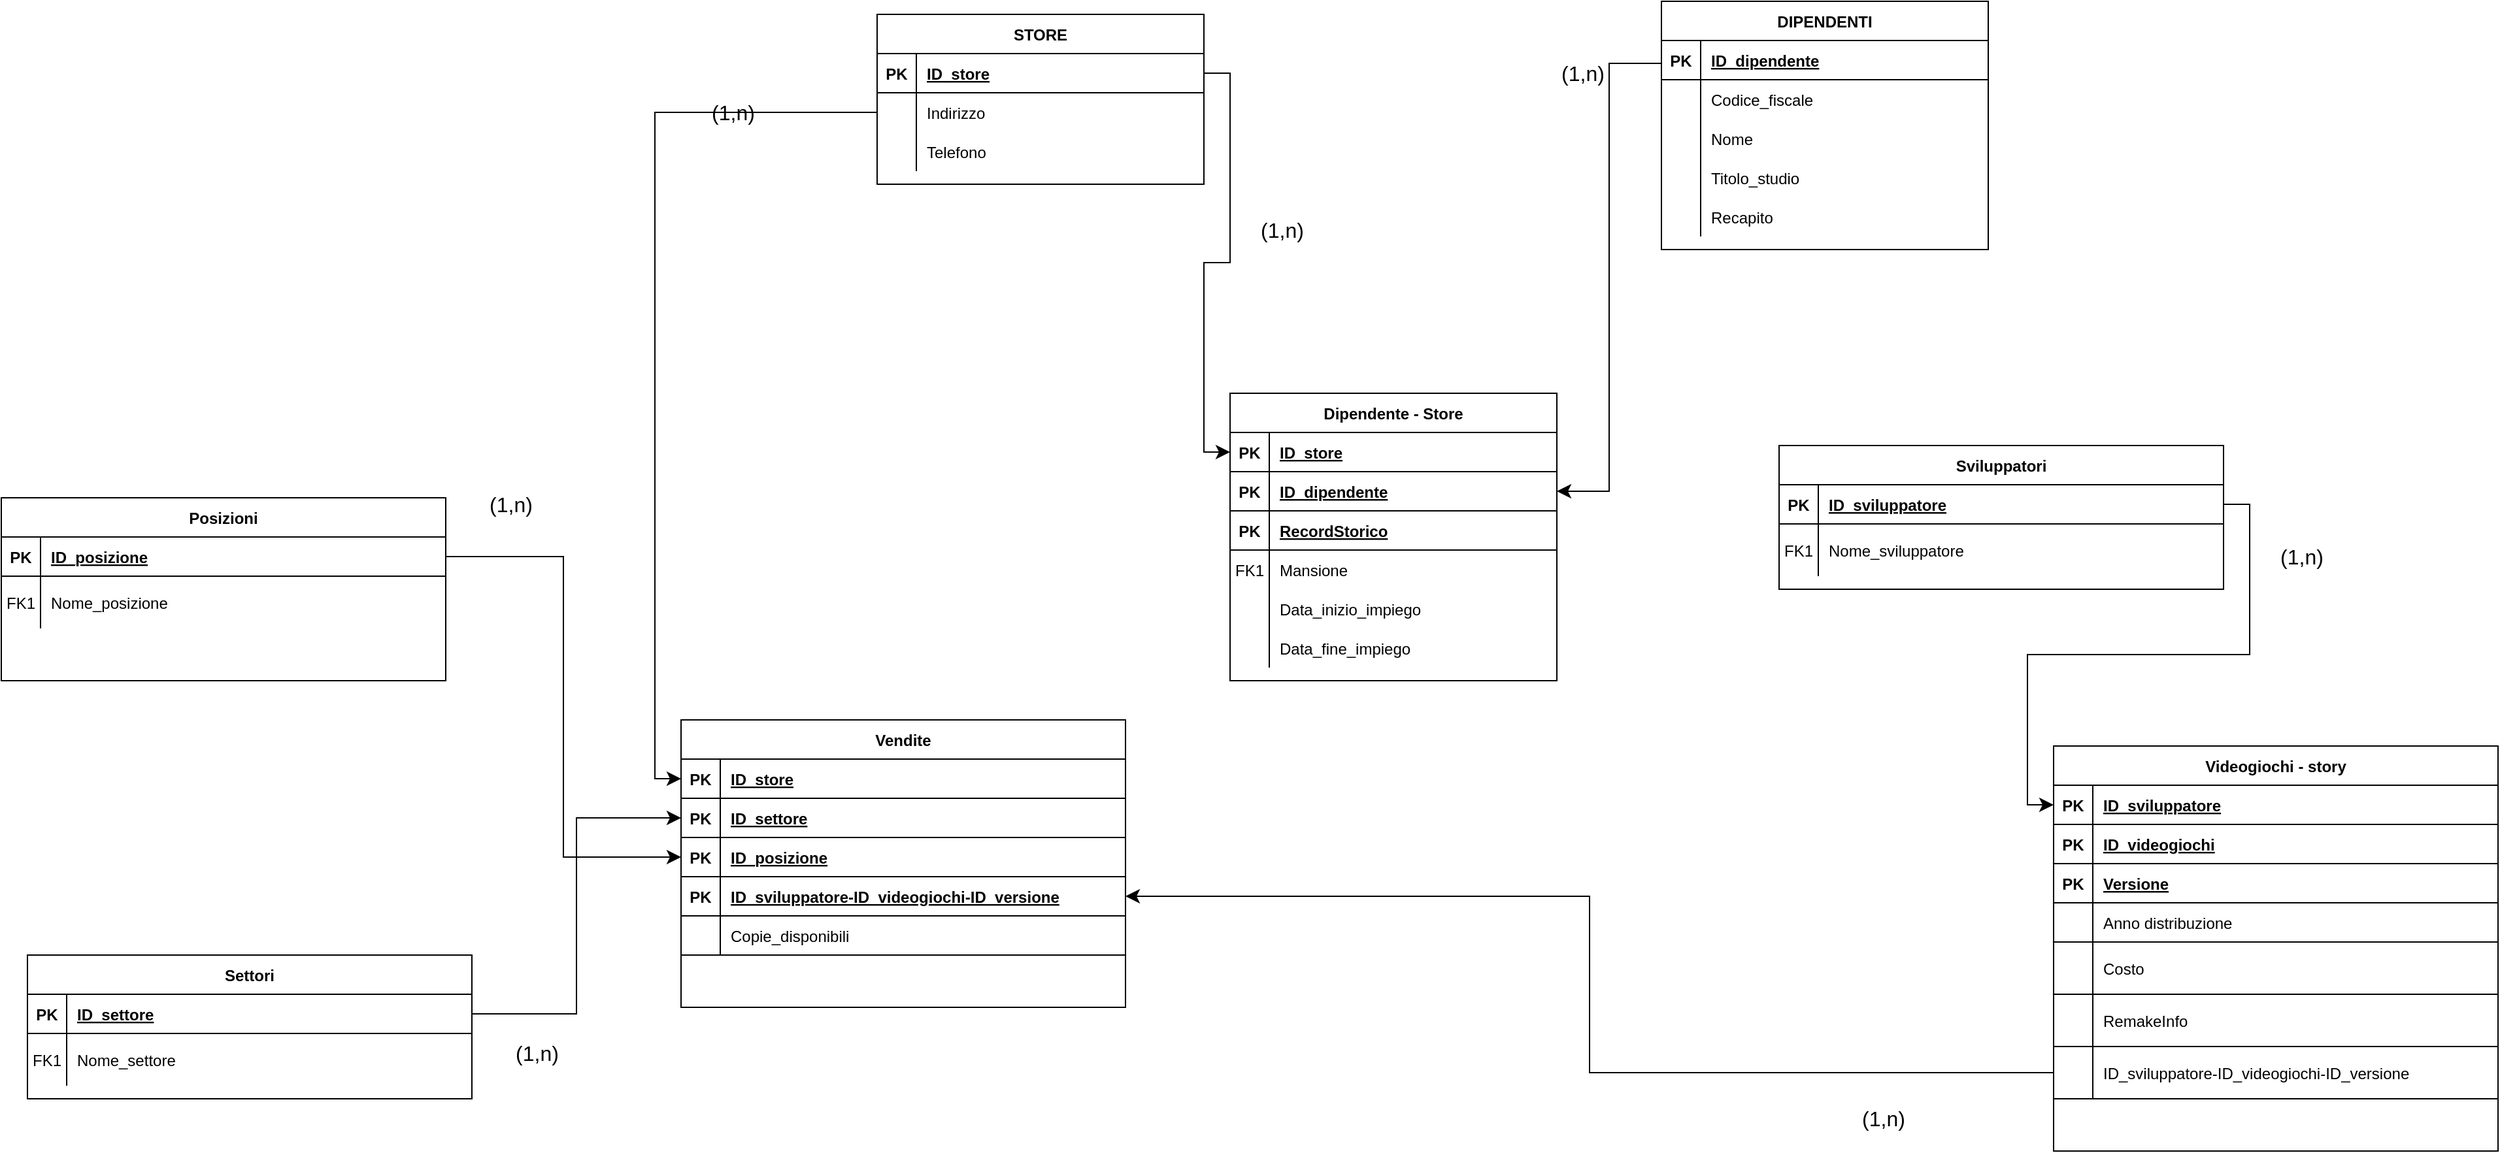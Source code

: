 <mxfile version="23.0.2" type="device" pages="3">
  <diagram id="R2lEEEUBdFMjLlhIrx00" name="Esercizio1">
    <mxGraphModel dx="2284" dy="1880" grid="1" gridSize="10" guides="1" tooltips="1" connect="1" arrows="1" fold="1" page="1" pageScale="1" pageWidth="850" pageHeight="1100" math="0" shadow="0" extFonts="Permanent Marker^https://fonts.googleapis.com/css?family=Permanent+Marker">
      <root>
        <mxCell id="0" />
        <mxCell id="1" parent="0" />
        <mxCell id="lJ2NieU0HfAniw7cxXdr-64" style="edgeStyle=orthogonalEdgeStyle;rounded=0;orthogonalLoop=1;jettySize=auto;html=1;exitX=0;exitY=0.25;exitDx=0;exitDy=0;fontSize=12;startSize=8;endSize=8;entryX=1;entryY=0.5;entryDx=0;entryDy=0;" parent="1" source="C-vyLk0tnHw3VtMMgP7b-2" target="lJ2NieU0HfAniw7cxXdr-71" edge="1">
          <mxGeometry relative="1" as="geometry">
            <mxPoint x="530" y="-170" as="targetPoint" />
          </mxGeometry>
        </mxCell>
        <mxCell id="C-vyLk0tnHw3VtMMgP7b-2" value="DIPENDENTI" style="shape=table;startSize=30;container=1;collapsible=1;childLayout=tableLayout;fixedRows=1;rowLines=0;fontStyle=1;align=center;resizeLast=1;" parent="1" vertex="1">
          <mxGeometry x="610" y="-330" width="250" height="190" as="geometry" />
        </mxCell>
        <mxCell id="C-vyLk0tnHw3VtMMgP7b-3" value="" style="shape=partialRectangle;collapsible=0;dropTarget=0;pointerEvents=0;fillColor=none;points=[[0,0.5],[1,0.5]];portConstraint=eastwest;top=0;left=0;right=0;bottom=1;" parent="C-vyLk0tnHw3VtMMgP7b-2" vertex="1">
          <mxGeometry y="30" width="250" height="30" as="geometry" />
        </mxCell>
        <mxCell id="C-vyLk0tnHw3VtMMgP7b-4" value="PK" style="shape=partialRectangle;overflow=hidden;connectable=0;fillColor=none;top=0;left=0;bottom=0;right=0;fontStyle=1;" parent="C-vyLk0tnHw3VtMMgP7b-3" vertex="1">
          <mxGeometry width="30" height="30" as="geometry">
            <mxRectangle width="30" height="30" as="alternateBounds" />
          </mxGeometry>
        </mxCell>
        <mxCell id="C-vyLk0tnHw3VtMMgP7b-5" value="ID_dipendente" style="shape=partialRectangle;overflow=hidden;connectable=0;fillColor=none;top=0;left=0;bottom=0;right=0;align=left;spacingLeft=6;fontStyle=5;" parent="C-vyLk0tnHw3VtMMgP7b-3" vertex="1">
          <mxGeometry x="30" width="220" height="30" as="geometry">
            <mxRectangle width="220" height="30" as="alternateBounds" />
          </mxGeometry>
        </mxCell>
        <mxCell id="lJ2NieU0HfAniw7cxXdr-59" style="shape=partialRectangle;collapsible=0;dropTarget=0;pointerEvents=0;fillColor=none;points=[[0,0.5],[1,0.5]];portConstraint=eastwest;top=0;left=0;right=0;bottom=0;" parent="C-vyLk0tnHw3VtMMgP7b-2" vertex="1">
          <mxGeometry y="60" width="250" height="30" as="geometry" />
        </mxCell>
        <mxCell id="lJ2NieU0HfAniw7cxXdr-60" style="shape=partialRectangle;overflow=hidden;connectable=0;fillColor=none;top=0;left=0;bottom=0;right=0;" parent="lJ2NieU0HfAniw7cxXdr-59" vertex="1">
          <mxGeometry width="30" height="30" as="geometry">
            <mxRectangle width="30" height="30" as="alternateBounds" />
          </mxGeometry>
        </mxCell>
        <mxCell id="lJ2NieU0HfAniw7cxXdr-61" value="Codice_fiscale" style="shape=partialRectangle;overflow=hidden;connectable=0;fillColor=none;top=0;left=0;bottom=0;right=0;align=left;spacingLeft=6;" parent="lJ2NieU0HfAniw7cxXdr-59" vertex="1">
          <mxGeometry x="30" width="220" height="30" as="geometry">
            <mxRectangle width="220" height="30" as="alternateBounds" />
          </mxGeometry>
        </mxCell>
        <mxCell id="C-vyLk0tnHw3VtMMgP7b-6" value="" style="shape=partialRectangle;collapsible=0;dropTarget=0;pointerEvents=0;fillColor=none;points=[[0,0.5],[1,0.5]];portConstraint=eastwest;top=0;left=0;right=0;bottom=0;" parent="C-vyLk0tnHw3VtMMgP7b-2" vertex="1">
          <mxGeometry y="90" width="250" height="30" as="geometry" />
        </mxCell>
        <mxCell id="C-vyLk0tnHw3VtMMgP7b-7" value="" style="shape=partialRectangle;overflow=hidden;connectable=0;fillColor=none;top=0;left=0;bottom=0;right=0;" parent="C-vyLk0tnHw3VtMMgP7b-6" vertex="1">
          <mxGeometry width="30" height="30" as="geometry">
            <mxRectangle width="30" height="30" as="alternateBounds" />
          </mxGeometry>
        </mxCell>
        <mxCell id="C-vyLk0tnHw3VtMMgP7b-8" value="Nome" style="shape=partialRectangle;overflow=hidden;connectable=0;fillColor=none;top=0;left=0;bottom=0;right=0;align=left;spacingLeft=6;" parent="C-vyLk0tnHw3VtMMgP7b-6" vertex="1">
          <mxGeometry x="30" width="220" height="30" as="geometry">
            <mxRectangle width="220" height="30" as="alternateBounds" />
          </mxGeometry>
        </mxCell>
        <mxCell id="C-vyLk0tnHw3VtMMgP7b-9" value="" style="shape=partialRectangle;collapsible=0;dropTarget=0;pointerEvents=0;fillColor=none;points=[[0,0.5],[1,0.5]];portConstraint=eastwest;top=0;left=0;right=0;bottom=0;" parent="C-vyLk0tnHw3VtMMgP7b-2" vertex="1">
          <mxGeometry y="120" width="250" height="30" as="geometry" />
        </mxCell>
        <mxCell id="C-vyLk0tnHw3VtMMgP7b-10" value="" style="shape=partialRectangle;overflow=hidden;connectable=0;fillColor=none;top=0;left=0;bottom=0;right=0;" parent="C-vyLk0tnHw3VtMMgP7b-9" vertex="1">
          <mxGeometry width="30" height="30" as="geometry">
            <mxRectangle width="30" height="30" as="alternateBounds" />
          </mxGeometry>
        </mxCell>
        <mxCell id="C-vyLk0tnHw3VtMMgP7b-11" value="Titolo_studio" style="shape=partialRectangle;overflow=hidden;connectable=0;fillColor=none;top=0;left=0;bottom=0;right=0;align=left;spacingLeft=6;" parent="C-vyLk0tnHw3VtMMgP7b-9" vertex="1">
          <mxGeometry x="30" width="220" height="30" as="geometry">
            <mxRectangle width="220" height="30" as="alternateBounds" />
          </mxGeometry>
        </mxCell>
        <mxCell id="lJ2NieU0HfAniw7cxXdr-55" style="shape=partialRectangle;collapsible=0;dropTarget=0;pointerEvents=0;fillColor=none;points=[[0,0.5],[1,0.5]];portConstraint=eastwest;top=0;left=0;right=0;bottom=0;" parent="C-vyLk0tnHw3VtMMgP7b-2" vertex="1">
          <mxGeometry y="150" width="250" height="30" as="geometry" />
        </mxCell>
        <mxCell id="lJ2NieU0HfAniw7cxXdr-56" style="shape=partialRectangle;overflow=hidden;connectable=0;fillColor=none;top=0;left=0;bottom=0;right=0;" parent="lJ2NieU0HfAniw7cxXdr-55" vertex="1">
          <mxGeometry width="30" height="30" as="geometry">
            <mxRectangle width="30" height="30" as="alternateBounds" />
          </mxGeometry>
        </mxCell>
        <mxCell id="lJ2NieU0HfAniw7cxXdr-57" value="Recapito" style="shape=partialRectangle;overflow=hidden;connectable=0;fillColor=none;top=0;left=0;bottom=0;right=0;align=left;spacingLeft=6;" parent="lJ2NieU0HfAniw7cxXdr-55" vertex="1">
          <mxGeometry x="30" width="220" height="30" as="geometry">
            <mxRectangle width="220" height="30" as="alternateBounds" />
          </mxGeometry>
        </mxCell>
        <mxCell id="C-vyLk0tnHw3VtMMgP7b-13" value="Dipendente - Store" style="shape=table;startSize=30;container=1;collapsible=1;childLayout=tableLayout;fixedRows=1;rowLines=0;fontStyle=1;align=center;resizeLast=1;" parent="1" vertex="1">
          <mxGeometry x="280" y="-30" width="250" height="220" as="geometry" />
        </mxCell>
        <mxCell id="C-vyLk0tnHw3VtMMgP7b-14" value="" style="shape=partialRectangle;collapsible=0;dropTarget=0;pointerEvents=0;fillColor=none;points=[[0,0.5],[1,0.5]];portConstraint=eastwest;top=0;left=0;right=0;bottom=1;" parent="C-vyLk0tnHw3VtMMgP7b-13" vertex="1">
          <mxGeometry y="30" width="250" height="30" as="geometry" />
        </mxCell>
        <mxCell id="C-vyLk0tnHw3VtMMgP7b-15" value="PK" style="shape=partialRectangle;overflow=hidden;connectable=0;fillColor=none;top=0;left=0;bottom=0;right=0;fontStyle=1;" parent="C-vyLk0tnHw3VtMMgP7b-14" vertex="1">
          <mxGeometry width="30" height="30" as="geometry">
            <mxRectangle width="30" height="30" as="alternateBounds" />
          </mxGeometry>
        </mxCell>
        <mxCell id="C-vyLk0tnHw3VtMMgP7b-16" value="ID_store" style="shape=partialRectangle;overflow=hidden;connectable=0;fillColor=none;top=0;left=0;bottom=0;right=0;align=left;spacingLeft=6;fontStyle=5;" parent="C-vyLk0tnHw3VtMMgP7b-14" vertex="1">
          <mxGeometry x="30" width="220" height="30" as="geometry">
            <mxRectangle width="220" height="30" as="alternateBounds" />
          </mxGeometry>
        </mxCell>
        <mxCell id="lJ2NieU0HfAniw7cxXdr-71" value="" style="shape=partialRectangle;collapsible=0;dropTarget=0;pointerEvents=0;fillColor=none;points=[[0,0.5],[1,0.5]];portConstraint=eastwest;top=0;left=0;right=0;bottom=1;" parent="C-vyLk0tnHw3VtMMgP7b-13" vertex="1">
          <mxGeometry y="60" width="250" height="30" as="geometry" />
        </mxCell>
        <mxCell id="lJ2NieU0HfAniw7cxXdr-72" value="PK" style="shape=partialRectangle;overflow=hidden;connectable=0;fillColor=none;top=0;left=0;bottom=0;right=0;fontStyle=1;" parent="lJ2NieU0HfAniw7cxXdr-71" vertex="1">
          <mxGeometry width="30" height="30" as="geometry">
            <mxRectangle width="30" height="30" as="alternateBounds" />
          </mxGeometry>
        </mxCell>
        <mxCell id="lJ2NieU0HfAniw7cxXdr-73" value="ID_dipendente" style="shape=partialRectangle;overflow=hidden;connectable=0;fillColor=none;top=0;left=0;bottom=0;right=0;align=left;spacingLeft=6;fontStyle=5;" parent="lJ2NieU0HfAniw7cxXdr-71" vertex="1">
          <mxGeometry x="30" width="220" height="30" as="geometry">
            <mxRectangle width="220" height="30" as="alternateBounds" />
          </mxGeometry>
        </mxCell>
        <mxCell id="lJ2NieU0HfAniw7cxXdr-74" value="" style="shape=partialRectangle;collapsible=0;dropTarget=0;pointerEvents=0;fillColor=none;points=[[0,0.5],[1,0.5]];portConstraint=eastwest;top=0;left=0;right=0;bottom=1;" parent="C-vyLk0tnHw3VtMMgP7b-13" vertex="1">
          <mxGeometry y="90" width="250" height="30" as="geometry" />
        </mxCell>
        <mxCell id="lJ2NieU0HfAniw7cxXdr-75" value="PK" style="shape=partialRectangle;overflow=hidden;connectable=0;fillColor=none;top=0;left=0;bottom=0;right=0;fontStyle=1;" parent="lJ2NieU0HfAniw7cxXdr-74" vertex="1">
          <mxGeometry width="30" height="30" as="geometry">
            <mxRectangle width="30" height="30" as="alternateBounds" />
          </mxGeometry>
        </mxCell>
        <mxCell id="lJ2NieU0HfAniw7cxXdr-76" value="RecordStorico" style="shape=partialRectangle;overflow=hidden;connectable=0;fillColor=none;top=0;left=0;bottom=0;right=0;align=left;spacingLeft=6;fontStyle=5;" parent="lJ2NieU0HfAniw7cxXdr-74" vertex="1">
          <mxGeometry x="30" width="220" height="30" as="geometry">
            <mxRectangle width="220" height="30" as="alternateBounds" />
          </mxGeometry>
        </mxCell>
        <mxCell id="lJ2NieU0HfAniw7cxXdr-68" value="" style="shape=partialRectangle;collapsible=0;dropTarget=0;pointerEvents=0;fillColor=none;points=[[0,0.5],[1,0.5]];portConstraint=eastwest;top=0;left=0;right=0;bottom=0;" parent="C-vyLk0tnHw3VtMMgP7b-13" vertex="1">
          <mxGeometry y="120" width="250" height="30" as="geometry" />
        </mxCell>
        <mxCell id="lJ2NieU0HfAniw7cxXdr-69" value="FK1" style="shape=partialRectangle;overflow=hidden;connectable=0;fillColor=none;top=0;left=0;bottom=0;right=0;" parent="lJ2NieU0HfAniw7cxXdr-68" vertex="1">
          <mxGeometry width="30" height="30" as="geometry">
            <mxRectangle width="30" height="30" as="alternateBounds" />
          </mxGeometry>
        </mxCell>
        <mxCell id="lJ2NieU0HfAniw7cxXdr-70" value="Mansione" style="shape=partialRectangle;overflow=hidden;connectable=0;fillColor=none;top=0;left=0;bottom=0;right=0;align=left;spacingLeft=6;" parent="lJ2NieU0HfAniw7cxXdr-68" vertex="1">
          <mxGeometry x="30" width="220" height="30" as="geometry">
            <mxRectangle width="220" height="30" as="alternateBounds" />
          </mxGeometry>
        </mxCell>
        <mxCell id="lJ2NieU0HfAniw7cxXdr-65" value="" style="shape=partialRectangle;collapsible=0;dropTarget=0;pointerEvents=0;fillColor=none;points=[[0,0.5],[1,0.5]];portConstraint=eastwest;top=0;left=0;right=0;bottom=0;" parent="C-vyLk0tnHw3VtMMgP7b-13" vertex="1">
          <mxGeometry y="150" width="250" height="30" as="geometry" />
        </mxCell>
        <mxCell id="lJ2NieU0HfAniw7cxXdr-66" value="" style="shape=partialRectangle;overflow=hidden;connectable=0;fillColor=none;top=0;left=0;bottom=0;right=0;" parent="lJ2NieU0HfAniw7cxXdr-65" vertex="1">
          <mxGeometry width="30" height="30" as="geometry">
            <mxRectangle width="30" height="30" as="alternateBounds" />
          </mxGeometry>
        </mxCell>
        <mxCell id="lJ2NieU0HfAniw7cxXdr-67" value="Data_inizio_impiego" style="shape=partialRectangle;overflow=hidden;connectable=0;fillColor=none;top=0;left=0;bottom=0;right=0;align=left;spacingLeft=6;" parent="lJ2NieU0HfAniw7cxXdr-65" vertex="1">
          <mxGeometry x="30" width="220" height="30" as="geometry">
            <mxRectangle width="220" height="30" as="alternateBounds" />
          </mxGeometry>
        </mxCell>
        <mxCell id="C-vyLk0tnHw3VtMMgP7b-17" value="" style="shape=partialRectangle;collapsible=0;dropTarget=0;pointerEvents=0;fillColor=none;points=[[0,0.5],[1,0.5]];portConstraint=eastwest;top=0;left=0;right=0;bottom=0;" parent="C-vyLk0tnHw3VtMMgP7b-13" vertex="1">
          <mxGeometry y="180" width="250" height="30" as="geometry" />
        </mxCell>
        <mxCell id="C-vyLk0tnHw3VtMMgP7b-18" value="" style="shape=partialRectangle;overflow=hidden;connectable=0;fillColor=none;top=0;left=0;bottom=0;right=0;" parent="C-vyLk0tnHw3VtMMgP7b-17" vertex="1">
          <mxGeometry width="30" height="30" as="geometry">
            <mxRectangle width="30" height="30" as="alternateBounds" />
          </mxGeometry>
        </mxCell>
        <mxCell id="C-vyLk0tnHw3VtMMgP7b-19" value="Data_fine_impiego" style="shape=partialRectangle;overflow=hidden;connectable=0;fillColor=none;top=0;left=0;bottom=0;right=0;align=left;spacingLeft=6;" parent="C-vyLk0tnHw3VtMMgP7b-17" vertex="1">
          <mxGeometry x="30" width="220" height="30" as="geometry">
            <mxRectangle width="220" height="30" as="alternateBounds" />
          </mxGeometry>
        </mxCell>
        <mxCell id="C-vyLk0tnHw3VtMMgP7b-23" value="STORE" style="shape=table;startSize=30;container=1;collapsible=1;childLayout=tableLayout;fixedRows=1;rowLines=0;fontStyle=1;align=center;resizeLast=1;" parent="1" vertex="1">
          <mxGeometry x="10" y="-320" width="250" height="130" as="geometry" />
        </mxCell>
        <mxCell id="C-vyLk0tnHw3VtMMgP7b-24" value="" style="shape=partialRectangle;collapsible=0;dropTarget=0;pointerEvents=0;fillColor=none;points=[[0,0.5],[1,0.5]];portConstraint=eastwest;top=0;left=0;right=0;bottom=1;" parent="C-vyLk0tnHw3VtMMgP7b-23" vertex="1">
          <mxGeometry y="30" width="250" height="30" as="geometry" />
        </mxCell>
        <mxCell id="C-vyLk0tnHw3VtMMgP7b-25" value="PK" style="shape=partialRectangle;overflow=hidden;connectable=0;fillColor=none;top=0;left=0;bottom=0;right=0;fontStyle=1;" parent="C-vyLk0tnHw3VtMMgP7b-24" vertex="1">
          <mxGeometry width="30" height="30" as="geometry">
            <mxRectangle width="30" height="30" as="alternateBounds" />
          </mxGeometry>
        </mxCell>
        <mxCell id="C-vyLk0tnHw3VtMMgP7b-26" value="ID_store" style="shape=partialRectangle;overflow=hidden;connectable=0;fillColor=none;top=0;left=0;bottom=0;right=0;align=left;spacingLeft=6;fontStyle=5;" parent="C-vyLk0tnHw3VtMMgP7b-24" vertex="1">
          <mxGeometry x="30" width="220" height="30" as="geometry">
            <mxRectangle width="220" height="30" as="alternateBounds" />
          </mxGeometry>
        </mxCell>
        <mxCell id="C-vyLk0tnHw3VtMMgP7b-27" value="" style="shape=partialRectangle;collapsible=0;dropTarget=0;pointerEvents=0;fillColor=none;points=[[0,0.5],[1,0.5]];portConstraint=eastwest;top=0;left=0;right=0;bottom=0;" parent="C-vyLk0tnHw3VtMMgP7b-23" vertex="1">
          <mxGeometry y="60" width="250" height="30" as="geometry" />
        </mxCell>
        <mxCell id="C-vyLk0tnHw3VtMMgP7b-28" value="" style="shape=partialRectangle;overflow=hidden;connectable=0;fillColor=none;top=0;left=0;bottom=0;right=0;" parent="C-vyLk0tnHw3VtMMgP7b-27" vertex="1">
          <mxGeometry width="30" height="30" as="geometry">
            <mxRectangle width="30" height="30" as="alternateBounds" />
          </mxGeometry>
        </mxCell>
        <mxCell id="C-vyLk0tnHw3VtMMgP7b-29" value="Indirizzo" style="shape=partialRectangle;overflow=hidden;connectable=0;fillColor=none;top=0;left=0;bottom=0;right=0;align=left;spacingLeft=6;" parent="C-vyLk0tnHw3VtMMgP7b-27" vertex="1">
          <mxGeometry x="30" width="220" height="30" as="geometry">
            <mxRectangle width="220" height="30" as="alternateBounds" />
          </mxGeometry>
        </mxCell>
        <mxCell id="lJ2NieU0HfAniw7cxXdr-2" style="shape=partialRectangle;collapsible=0;dropTarget=0;pointerEvents=0;fillColor=none;points=[[0,0.5],[1,0.5]];portConstraint=eastwest;top=0;left=0;right=0;bottom=0;" parent="C-vyLk0tnHw3VtMMgP7b-23" vertex="1">
          <mxGeometry y="90" width="250" height="30" as="geometry" />
        </mxCell>
        <mxCell id="lJ2NieU0HfAniw7cxXdr-3" style="shape=partialRectangle;overflow=hidden;connectable=0;fillColor=none;top=0;left=0;bottom=0;right=0;" parent="lJ2NieU0HfAniw7cxXdr-2" vertex="1">
          <mxGeometry width="30" height="30" as="geometry">
            <mxRectangle width="30" height="30" as="alternateBounds" />
          </mxGeometry>
        </mxCell>
        <mxCell id="lJ2NieU0HfAniw7cxXdr-4" value="Telefono" style="shape=partialRectangle;overflow=hidden;connectable=0;fillColor=none;top=0;left=0;bottom=0;right=0;align=left;spacingLeft=6;" parent="lJ2NieU0HfAniw7cxXdr-2" vertex="1">
          <mxGeometry x="30" width="220" height="30" as="geometry">
            <mxRectangle width="220" height="30" as="alternateBounds" />
          </mxGeometry>
        </mxCell>
        <mxCell id="lJ2NieU0HfAniw7cxXdr-62" style="edgeStyle=orthogonalEdgeStyle;rounded=0;orthogonalLoop=1;jettySize=auto;html=1;exitX=1;exitY=0.5;exitDx=0;exitDy=0;entryX=0;entryY=0.5;entryDx=0;entryDy=0;fontSize=12;startSize=8;endSize=8;" parent="1" source="C-vyLk0tnHw3VtMMgP7b-24" target="C-vyLk0tnHw3VtMMgP7b-14" edge="1">
          <mxGeometry relative="1" as="geometry" />
        </mxCell>
        <mxCell id="lJ2NieU0HfAniw7cxXdr-77" value="(1,n)" style="text;html=1;strokeColor=none;fillColor=none;align=center;verticalAlign=middle;whiteSpace=wrap;rounded=0;fontSize=16;" parent="1" vertex="1">
          <mxGeometry x="290" y="-170" width="60" height="30" as="geometry" />
        </mxCell>
        <mxCell id="lJ2NieU0HfAniw7cxXdr-78" value="(1,n)" style="text;html=1;strokeColor=none;fillColor=none;align=center;verticalAlign=middle;whiteSpace=wrap;rounded=0;fontSize=16;" parent="1" vertex="1">
          <mxGeometry x="520" y="-290" width="60" height="30" as="geometry" />
        </mxCell>
        <mxCell id="lJ2NieU0HfAniw7cxXdr-80" value="Vendite" style="shape=table;startSize=30;container=1;collapsible=1;childLayout=tableLayout;fixedRows=1;rowLines=0;fontStyle=1;align=center;resizeLast=1;strokeColor=default;" parent="1" vertex="1">
          <mxGeometry x="-140" y="220" width="340" height="220" as="geometry" />
        </mxCell>
        <mxCell id="lJ2NieU0HfAniw7cxXdr-81" value="" style="shape=partialRectangle;collapsible=0;dropTarget=0;pointerEvents=0;fillColor=none;points=[[0,0.5],[1,0.5]];portConstraint=eastwest;top=0;left=0;right=0;bottom=1;" parent="lJ2NieU0HfAniw7cxXdr-80" vertex="1">
          <mxGeometry y="30" width="340" height="30" as="geometry" />
        </mxCell>
        <mxCell id="lJ2NieU0HfAniw7cxXdr-82" value="PK" style="shape=partialRectangle;overflow=hidden;connectable=0;fillColor=none;top=0;left=0;bottom=0;right=0;fontStyle=1;" parent="lJ2NieU0HfAniw7cxXdr-81" vertex="1">
          <mxGeometry width="30" height="30" as="geometry">
            <mxRectangle width="30" height="30" as="alternateBounds" />
          </mxGeometry>
        </mxCell>
        <mxCell id="lJ2NieU0HfAniw7cxXdr-83" value="ID_store" style="shape=partialRectangle;overflow=hidden;connectable=0;fillColor=none;top=0;left=0;bottom=0;right=0;align=left;spacingLeft=6;fontStyle=5;" parent="lJ2NieU0HfAniw7cxXdr-81" vertex="1">
          <mxGeometry x="30" width="310" height="30" as="geometry">
            <mxRectangle width="310" height="30" as="alternateBounds" />
          </mxGeometry>
        </mxCell>
        <mxCell id="lJ2NieU0HfAniw7cxXdr-84" value="" style="shape=partialRectangle;collapsible=0;dropTarget=0;pointerEvents=0;fillColor=none;points=[[0,0.5],[1,0.5]];portConstraint=eastwest;top=0;left=0;right=0;bottom=1;" parent="lJ2NieU0HfAniw7cxXdr-80" vertex="1">
          <mxGeometry y="60" width="340" height="30" as="geometry" />
        </mxCell>
        <mxCell id="lJ2NieU0HfAniw7cxXdr-85" value="PK" style="shape=partialRectangle;overflow=hidden;connectable=0;fillColor=none;top=0;left=0;bottom=0;right=0;fontStyle=1;" parent="lJ2NieU0HfAniw7cxXdr-84" vertex="1">
          <mxGeometry width="30" height="30" as="geometry">
            <mxRectangle width="30" height="30" as="alternateBounds" />
          </mxGeometry>
        </mxCell>
        <mxCell id="lJ2NieU0HfAniw7cxXdr-86" value="ID_settore" style="shape=partialRectangle;overflow=hidden;connectable=0;fillColor=none;top=0;left=0;bottom=0;right=0;align=left;spacingLeft=6;fontStyle=5;" parent="lJ2NieU0HfAniw7cxXdr-84" vertex="1">
          <mxGeometry x="30" width="310" height="30" as="geometry">
            <mxRectangle width="310" height="30" as="alternateBounds" />
          </mxGeometry>
        </mxCell>
        <mxCell id="lJ2NieU0HfAniw7cxXdr-87" value="" style="shape=partialRectangle;collapsible=0;dropTarget=0;pointerEvents=0;fillColor=none;points=[[0,0.5],[1,0.5]];portConstraint=eastwest;top=0;left=0;right=0;bottom=1;" parent="lJ2NieU0HfAniw7cxXdr-80" vertex="1">
          <mxGeometry y="90" width="340" height="30" as="geometry" />
        </mxCell>
        <mxCell id="lJ2NieU0HfAniw7cxXdr-88" value="PK" style="shape=partialRectangle;overflow=hidden;connectable=0;fillColor=none;top=0;left=0;bottom=0;right=0;fontStyle=1;" parent="lJ2NieU0HfAniw7cxXdr-87" vertex="1">
          <mxGeometry width="30" height="30" as="geometry">
            <mxRectangle width="30" height="30" as="alternateBounds" />
          </mxGeometry>
        </mxCell>
        <mxCell id="lJ2NieU0HfAniw7cxXdr-89" value="ID_posizione" style="shape=partialRectangle;overflow=hidden;connectable=0;fillColor=none;top=0;left=0;bottom=0;right=0;align=left;spacingLeft=6;fontStyle=5;" parent="lJ2NieU0HfAniw7cxXdr-87" vertex="1">
          <mxGeometry x="30" width="310" height="30" as="geometry">
            <mxRectangle width="310" height="30" as="alternateBounds" />
          </mxGeometry>
        </mxCell>
        <mxCell id="lJ2NieU0HfAniw7cxXdr-99" value="" style="shape=partialRectangle;collapsible=0;dropTarget=0;pointerEvents=0;fillColor=none;points=[[0,0.5],[1,0.5]];portConstraint=eastwest;top=0;left=0;right=0;bottom=1;" parent="lJ2NieU0HfAniw7cxXdr-80" vertex="1">
          <mxGeometry y="120" width="340" height="30" as="geometry" />
        </mxCell>
        <mxCell id="lJ2NieU0HfAniw7cxXdr-100" value="PK" style="shape=partialRectangle;overflow=hidden;connectable=0;fillColor=none;top=0;left=0;bottom=0;right=0;fontStyle=1;" parent="lJ2NieU0HfAniw7cxXdr-99" vertex="1">
          <mxGeometry width="30" height="30" as="geometry">
            <mxRectangle width="30" height="30" as="alternateBounds" />
          </mxGeometry>
        </mxCell>
        <mxCell id="lJ2NieU0HfAniw7cxXdr-101" value="ID_sviluppatore-ID_videogiochi-ID_versione" style="shape=partialRectangle;overflow=hidden;connectable=0;fillColor=none;top=0;left=0;bottom=0;right=0;align=left;spacingLeft=6;fontStyle=5;" parent="lJ2NieU0HfAniw7cxXdr-99" vertex="1">
          <mxGeometry x="30" width="310" height="30" as="geometry">
            <mxRectangle width="310" height="30" as="alternateBounds" />
          </mxGeometry>
        </mxCell>
        <mxCell id="lJ2NieU0HfAniw7cxXdr-164" style="shape=partialRectangle;collapsible=0;dropTarget=0;pointerEvents=0;fillColor=none;points=[[0,0.5],[1,0.5]];portConstraint=eastwest;top=0;left=0;right=0;bottom=1;align=center;spacingLeft=6;" parent="lJ2NieU0HfAniw7cxXdr-80" vertex="1">
          <mxGeometry y="150" width="340" height="30" as="geometry" />
        </mxCell>
        <mxCell id="lJ2NieU0HfAniw7cxXdr-165" value="            " style="shape=partialRectangle;overflow=hidden;connectable=0;fillColor=none;top=0;left=0;bottom=0;right=0;fontStyle=1;" parent="lJ2NieU0HfAniw7cxXdr-164" vertex="1">
          <mxGeometry width="30" height="30" as="geometry">
            <mxRectangle width="30" height="30" as="alternateBounds" />
          </mxGeometry>
        </mxCell>
        <mxCell id="lJ2NieU0HfAniw7cxXdr-166" value="Copie_disponibili" style="shape=partialRectangle;overflow=hidden;connectable=0;fillColor=none;top=0;left=0;bottom=0;right=0;align=left;spacingLeft=6;fontStyle=0;" parent="lJ2NieU0HfAniw7cxXdr-164" vertex="1">
          <mxGeometry x="30" width="310" height="30" as="geometry">
            <mxRectangle width="310" height="30" as="alternateBounds" />
          </mxGeometry>
        </mxCell>
        <mxCell id="lJ2NieU0HfAniw7cxXdr-103" value="Posizioni" style="shape=table;startSize=30;container=1;collapsible=1;childLayout=tableLayout;fixedRows=1;rowLines=0;fontStyle=1;align=center;resizeLast=1;" parent="1" vertex="1">
          <mxGeometry x="-660" y="50" width="340" height="140" as="geometry" />
        </mxCell>
        <mxCell id="lJ2NieU0HfAniw7cxXdr-110" value="" style="shape=partialRectangle;collapsible=0;dropTarget=0;pointerEvents=0;fillColor=none;points=[[0,0.5],[1,0.5]];portConstraint=eastwest;top=0;left=0;right=0;bottom=1;" parent="lJ2NieU0HfAniw7cxXdr-103" vertex="1">
          <mxGeometry y="30" width="340" height="30" as="geometry" />
        </mxCell>
        <mxCell id="lJ2NieU0HfAniw7cxXdr-111" value="PK" style="shape=partialRectangle;overflow=hidden;connectable=0;fillColor=none;top=0;left=0;bottom=0;right=0;fontStyle=1;" parent="lJ2NieU0HfAniw7cxXdr-110" vertex="1">
          <mxGeometry width="30" height="30" as="geometry">
            <mxRectangle width="30" height="30" as="alternateBounds" />
          </mxGeometry>
        </mxCell>
        <mxCell id="lJ2NieU0HfAniw7cxXdr-112" value="ID_posizione" style="shape=partialRectangle;overflow=hidden;connectable=0;fillColor=none;top=0;left=0;bottom=0;right=0;align=left;spacingLeft=6;fontStyle=5;" parent="lJ2NieU0HfAniw7cxXdr-110" vertex="1">
          <mxGeometry x="30" width="310" height="30" as="geometry">
            <mxRectangle width="310" height="30" as="alternateBounds" />
          </mxGeometry>
        </mxCell>
        <mxCell id="lJ2NieU0HfAniw7cxXdr-116" value="" style="shape=partialRectangle;collapsible=0;dropTarget=0;pointerEvents=0;fillColor=none;points=[[0,0.5],[1,0.5]];portConstraint=eastwest;top=0;left=0;right=0;bottom=0;" parent="lJ2NieU0HfAniw7cxXdr-103" vertex="1">
          <mxGeometry y="60" width="340" height="40" as="geometry" />
        </mxCell>
        <mxCell id="lJ2NieU0HfAniw7cxXdr-117" value="FK1" style="shape=partialRectangle;overflow=hidden;connectable=0;fillColor=none;top=0;left=0;bottom=0;right=0;" parent="lJ2NieU0HfAniw7cxXdr-116" vertex="1">
          <mxGeometry width="30" height="40" as="geometry">
            <mxRectangle width="30" height="40" as="alternateBounds" />
          </mxGeometry>
        </mxCell>
        <mxCell id="lJ2NieU0HfAniw7cxXdr-118" value="Nome_posizione" style="shape=partialRectangle;overflow=hidden;connectable=0;fillColor=none;top=0;left=0;bottom=0;right=0;align=left;spacingLeft=6;" parent="lJ2NieU0HfAniw7cxXdr-116" vertex="1">
          <mxGeometry x="30" width="310" height="40" as="geometry">
            <mxRectangle width="310" height="40" as="alternateBounds" />
          </mxGeometry>
        </mxCell>
        <mxCell id="lJ2NieU0HfAniw7cxXdr-125" value="Sviluppatori" style="shape=table;startSize=30;container=1;collapsible=1;childLayout=tableLayout;fixedRows=1;rowLines=0;fontStyle=1;align=center;resizeLast=1;" parent="1" vertex="1">
          <mxGeometry x="700" y="10" width="340" height="110" as="geometry" />
        </mxCell>
        <mxCell id="lJ2NieU0HfAniw7cxXdr-126" value="" style="shape=partialRectangle;collapsible=0;dropTarget=0;pointerEvents=0;fillColor=none;points=[[0,0.5],[1,0.5]];portConstraint=eastwest;top=0;left=0;right=0;bottom=1;" parent="lJ2NieU0HfAniw7cxXdr-125" vertex="1">
          <mxGeometry y="30" width="340" height="30" as="geometry" />
        </mxCell>
        <mxCell id="lJ2NieU0HfAniw7cxXdr-127" value="PK" style="shape=partialRectangle;overflow=hidden;connectable=0;fillColor=none;top=0;left=0;bottom=0;right=0;fontStyle=1;" parent="lJ2NieU0HfAniw7cxXdr-126" vertex="1">
          <mxGeometry width="30" height="30" as="geometry">
            <mxRectangle width="30" height="30" as="alternateBounds" />
          </mxGeometry>
        </mxCell>
        <mxCell id="lJ2NieU0HfAniw7cxXdr-128" value="ID_sviluppatore" style="shape=partialRectangle;overflow=hidden;connectable=0;fillColor=none;top=0;left=0;bottom=0;right=0;align=left;spacingLeft=6;fontStyle=5;" parent="lJ2NieU0HfAniw7cxXdr-126" vertex="1">
          <mxGeometry x="30" width="310" height="30" as="geometry">
            <mxRectangle width="310" height="30" as="alternateBounds" />
          </mxGeometry>
        </mxCell>
        <mxCell id="lJ2NieU0HfAniw7cxXdr-129" value="" style="shape=partialRectangle;collapsible=0;dropTarget=0;pointerEvents=0;fillColor=none;points=[[0,0.5],[1,0.5]];portConstraint=eastwest;top=0;left=0;right=0;bottom=0;" parent="lJ2NieU0HfAniw7cxXdr-125" vertex="1">
          <mxGeometry y="60" width="340" height="40" as="geometry" />
        </mxCell>
        <mxCell id="lJ2NieU0HfAniw7cxXdr-130" value="FK1" style="shape=partialRectangle;overflow=hidden;connectable=0;fillColor=none;top=0;left=0;bottom=0;right=0;" parent="lJ2NieU0HfAniw7cxXdr-129" vertex="1">
          <mxGeometry width="30" height="40" as="geometry">
            <mxRectangle width="30" height="40" as="alternateBounds" />
          </mxGeometry>
        </mxCell>
        <mxCell id="lJ2NieU0HfAniw7cxXdr-131" value="Nome_sviluppatore" style="shape=partialRectangle;overflow=hidden;connectable=0;fillColor=none;top=0;left=0;bottom=0;right=0;align=left;spacingLeft=6;" parent="lJ2NieU0HfAniw7cxXdr-129" vertex="1">
          <mxGeometry x="30" width="310" height="40" as="geometry">
            <mxRectangle width="310" height="40" as="alternateBounds" />
          </mxGeometry>
        </mxCell>
        <mxCell id="lJ2NieU0HfAniw7cxXdr-133" value="(1,n)" style="text;html=1;strokeColor=none;fillColor=none;align=center;verticalAlign=middle;whiteSpace=wrap;rounded=0;fontSize=16;" parent="1" vertex="1">
          <mxGeometry x="-300" y="40" width="60" height="30" as="geometry" />
        </mxCell>
        <mxCell id="lJ2NieU0HfAniw7cxXdr-134" style="edgeStyle=orthogonalEdgeStyle;rounded=0;orthogonalLoop=1;jettySize=auto;html=1;exitX=0;exitY=0.5;exitDx=0;exitDy=0;entryX=0;entryY=0.5;entryDx=0;entryDy=0;fontSize=12;startSize=8;endSize=8;" parent="1" source="C-vyLk0tnHw3VtMMgP7b-27" target="lJ2NieU0HfAniw7cxXdr-81" edge="1">
          <mxGeometry relative="1" as="geometry" />
        </mxCell>
        <mxCell id="lJ2NieU0HfAniw7cxXdr-136" style="edgeStyle=orthogonalEdgeStyle;rounded=0;orthogonalLoop=1;jettySize=auto;html=1;exitX=1;exitY=0.5;exitDx=0;exitDy=0;fontSize=12;startSize=8;endSize=8;entryX=0;entryY=0.5;entryDx=0;entryDy=0;" parent="1" source="lJ2NieU0HfAniw7cxXdr-110" target="lJ2NieU0HfAniw7cxXdr-87" edge="1">
          <mxGeometry relative="1" as="geometry">
            <mxPoint x="-190" y="320" as="targetPoint" />
          </mxGeometry>
        </mxCell>
        <mxCell id="lJ2NieU0HfAniw7cxXdr-138" value="Videogiochi - story" style="shape=table;startSize=30;container=1;collapsible=1;childLayout=tableLayout;fixedRows=1;rowLines=0;fontStyle=1;align=center;resizeLast=1;" parent="1" vertex="1">
          <mxGeometry x="910" y="240" width="340" height="310" as="geometry" />
        </mxCell>
        <mxCell id="lJ2NieU0HfAniw7cxXdr-139" value="" style="shape=partialRectangle;collapsible=0;dropTarget=0;pointerEvents=0;fillColor=none;points=[[0,0.5],[1,0.5]];portConstraint=eastwest;top=0;left=0;right=0;bottom=1;" parent="lJ2NieU0HfAniw7cxXdr-138" vertex="1">
          <mxGeometry y="30" width="340" height="30" as="geometry" />
        </mxCell>
        <mxCell id="lJ2NieU0HfAniw7cxXdr-140" value="PK" style="shape=partialRectangle;overflow=hidden;connectable=0;fillColor=none;top=0;left=0;bottom=0;right=0;fontStyle=1;" parent="lJ2NieU0HfAniw7cxXdr-139" vertex="1">
          <mxGeometry width="30" height="30" as="geometry">
            <mxRectangle width="30" height="30" as="alternateBounds" />
          </mxGeometry>
        </mxCell>
        <mxCell id="lJ2NieU0HfAniw7cxXdr-141" value="ID_sviluppatore" style="shape=partialRectangle;overflow=hidden;connectable=0;fillColor=none;top=0;left=0;bottom=0;right=0;align=left;spacingLeft=6;fontStyle=5;" parent="lJ2NieU0HfAniw7cxXdr-139" vertex="1">
          <mxGeometry x="30" width="310" height="30" as="geometry">
            <mxRectangle width="310" height="30" as="alternateBounds" />
          </mxGeometry>
        </mxCell>
        <mxCell id="lJ2NieU0HfAniw7cxXdr-142" value="" style="shape=partialRectangle;collapsible=0;dropTarget=0;pointerEvents=0;fillColor=none;points=[[0,0.5],[1,0.5]];portConstraint=eastwest;top=0;left=0;right=0;bottom=1;" parent="lJ2NieU0HfAniw7cxXdr-138" vertex="1">
          <mxGeometry y="60" width="340" height="30" as="geometry" />
        </mxCell>
        <mxCell id="lJ2NieU0HfAniw7cxXdr-143" value="PK" style="shape=partialRectangle;overflow=hidden;connectable=0;fillColor=none;top=0;left=0;bottom=0;right=0;fontStyle=1;" parent="lJ2NieU0HfAniw7cxXdr-142" vertex="1">
          <mxGeometry width="30" height="30" as="geometry">
            <mxRectangle width="30" height="30" as="alternateBounds" />
          </mxGeometry>
        </mxCell>
        <mxCell id="lJ2NieU0HfAniw7cxXdr-144" value="ID_videogiochi" style="shape=partialRectangle;overflow=hidden;connectable=0;fillColor=none;top=0;left=0;bottom=0;right=0;align=left;spacingLeft=6;fontStyle=5;" parent="lJ2NieU0HfAniw7cxXdr-142" vertex="1">
          <mxGeometry x="30" width="310" height="30" as="geometry">
            <mxRectangle width="310" height="30" as="alternateBounds" />
          </mxGeometry>
        </mxCell>
        <mxCell id="lJ2NieU0HfAniw7cxXdr-145" value="" style="shape=partialRectangle;collapsible=0;dropTarget=0;pointerEvents=0;fillColor=none;points=[[0,0.5],[1,0.5]];portConstraint=eastwest;top=0;left=0;right=0;bottom=1;" parent="lJ2NieU0HfAniw7cxXdr-138" vertex="1">
          <mxGeometry y="90" width="340" height="30" as="geometry" />
        </mxCell>
        <mxCell id="lJ2NieU0HfAniw7cxXdr-146" value="PK" style="shape=partialRectangle;overflow=hidden;connectable=0;fillColor=none;top=0;left=0;bottom=0;right=0;fontStyle=1;" parent="lJ2NieU0HfAniw7cxXdr-145" vertex="1">
          <mxGeometry width="30" height="30" as="geometry">
            <mxRectangle width="30" height="30" as="alternateBounds" />
          </mxGeometry>
        </mxCell>
        <mxCell id="lJ2NieU0HfAniw7cxXdr-147" value="Versione" style="shape=partialRectangle;overflow=hidden;connectable=0;fillColor=none;top=0;left=0;bottom=0;right=0;align=left;spacingLeft=6;fontStyle=5;" parent="lJ2NieU0HfAniw7cxXdr-145" vertex="1">
          <mxGeometry x="30" width="310" height="30" as="geometry">
            <mxRectangle width="310" height="30" as="alternateBounds" />
          </mxGeometry>
        </mxCell>
        <mxCell id="lJ2NieU0HfAniw7cxXdr-148" value="" style="shape=partialRectangle;collapsible=0;dropTarget=0;pointerEvents=0;fillColor=none;points=[[0,0.5],[1,0.5]];portConstraint=eastwest;top=0;left=0;right=0;bottom=1;" parent="lJ2NieU0HfAniw7cxXdr-138" vertex="1">
          <mxGeometry y="120" width="340" height="30" as="geometry" />
        </mxCell>
        <mxCell id="lJ2NieU0HfAniw7cxXdr-149" value="" style="shape=partialRectangle;overflow=hidden;connectable=0;fillColor=none;top=0;left=0;bottom=0;right=0;fontStyle=1;" parent="lJ2NieU0HfAniw7cxXdr-148" vertex="1">
          <mxGeometry width="30" height="30" as="geometry">
            <mxRectangle width="30" height="30" as="alternateBounds" />
          </mxGeometry>
        </mxCell>
        <mxCell id="lJ2NieU0HfAniw7cxXdr-150" value="Anno distribuzione" style="shape=partialRectangle;overflow=hidden;connectable=0;fillColor=none;top=0;left=0;bottom=0;right=0;align=left;spacingLeft=6;fontStyle=0;" parent="lJ2NieU0HfAniw7cxXdr-148" vertex="1">
          <mxGeometry x="30" width="310" height="30" as="geometry">
            <mxRectangle width="310" height="30" as="alternateBounds" />
          </mxGeometry>
        </mxCell>
        <mxCell id="lJ2NieU0HfAniw7cxXdr-151" style="shape=partialRectangle;collapsible=0;dropTarget=0;pointerEvents=0;fillColor=none;points=[[0,0.5],[1,0.5]];portConstraint=eastwest;top=0;left=0;right=0;bottom=1;" parent="lJ2NieU0HfAniw7cxXdr-138" vertex="1">
          <mxGeometry y="150" width="340" height="40" as="geometry" />
        </mxCell>
        <mxCell id="lJ2NieU0HfAniw7cxXdr-152" style="shape=partialRectangle;overflow=hidden;connectable=0;fillColor=none;top=0;left=0;bottom=0;right=0;fontStyle=1;" parent="lJ2NieU0HfAniw7cxXdr-151" vertex="1">
          <mxGeometry width="30" height="40" as="geometry">
            <mxRectangle width="30" height="40" as="alternateBounds" />
          </mxGeometry>
        </mxCell>
        <mxCell id="lJ2NieU0HfAniw7cxXdr-153" value="Costo" style="shape=partialRectangle;overflow=hidden;connectable=0;fillColor=none;top=0;left=0;bottom=0;right=0;align=left;spacingLeft=6;fontStyle=0;" parent="lJ2NieU0HfAniw7cxXdr-151" vertex="1">
          <mxGeometry x="30" width="310" height="40" as="geometry">
            <mxRectangle width="310" height="40" as="alternateBounds" />
          </mxGeometry>
        </mxCell>
        <mxCell id="lJ2NieU0HfAniw7cxXdr-161" style="shape=partialRectangle;collapsible=0;dropTarget=0;pointerEvents=0;fillColor=none;points=[[0,0.5],[1,0.5]];portConstraint=eastwest;top=0;left=0;right=0;bottom=1;" parent="lJ2NieU0HfAniw7cxXdr-138" vertex="1">
          <mxGeometry y="190" width="340" height="40" as="geometry" />
        </mxCell>
        <mxCell id="lJ2NieU0HfAniw7cxXdr-162" style="shape=partialRectangle;overflow=hidden;connectable=0;fillColor=none;top=0;left=0;bottom=0;right=0;fontStyle=1;" parent="lJ2NieU0HfAniw7cxXdr-161" vertex="1">
          <mxGeometry width="30" height="40" as="geometry">
            <mxRectangle width="30" height="40" as="alternateBounds" />
          </mxGeometry>
        </mxCell>
        <mxCell id="lJ2NieU0HfAniw7cxXdr-163" value="RemakeInfo" style="shape=partialRectangle;overflow=hidden;connectable=0;fillColor=none;top=0;left=0;bottom=0;right=0;align=left;spacingLeft=6;fontStyle=0;" parent="lJ2NieU0HfAniw7cxXdr-161" vertex="1">
          <mxGeometry x="30" width="310" height="40" as="geometry">
            <mxRectangle width="310" height="40" as="alternateBounds" />
          </mxGeometry>
        </mxCell>
        <mxCell id="lJ2NieU0HfAniw7cxXdr-167" style="shape=partialRectangle;collapsible=0;dropTarget=0;pointerEvents=0;fillColor=none;points=[[0,0.5],[1,0.5]];portConstraint=eastwest;top=0;left=0;right=0;bottom=1;" parent="lJ2NieU0HfAniw7cxXdr-138" vertex="1">
          <mxGeometry y="230" width="340" height="40" as="geometry" />
        </mxCell>
        <mxCell id="lJ2NieU0HfAniw7cxXdr-168" style="shape=partialRectangle;overflow=hidden;connectable=0;fillColor=none;top=0;left=0;bottom=0;right=0;fontStyle=1;" parent="lJ2NieU0HfAniw7cxXdr-167" vertex="1">
          <mxGeometry width="30" height="40" as="geometry">
            <mxRectangle width="30" height="40" as="alternateBounds" />
          </mxGeometry>
        </mxCell>
        <mxCell id="lJ2NieU0HfAniw7cxXdr-169" value="ID_sviluppatore-ID_videogiochi-ID_versione" style="shape=partialRectangle;overflow=hidden;connectable=0;fillColor=none;top=0;left=0;bottom=0;right=0;align=left;spacingLeft=6;fontStyle=0;" parent="lJ2NieU0HfAniw7cxXdr-167" vertex="1">
          <mxGeometry x="30" width="310" height="40" as="geometry">
            <mxRectangle width="310" height="40" as="alternateBounds" />
          </mxGeometry>
        </mxCell>
        <mxCell id="lJ2NieU0HfAniw7cxXdr-154" value="Settori" style="shape=table;startSize=30;container=1;collapsible=1;childLayout=tableLayout;fixedRows=1;rowLines=0;fontStyle=1;align=center;resizeLast=1;" parent="1" vertex="1">
          <mxGeometry x="-640" y="400" width="340" height="110" as="geometry" />
        </mxCell>
        <mxCell id="lJ2NieU0HfAniw7cxXdr-155" value="" style="shape=partialRectangle;collapsible=0;dropTarget=0;pointerEvents=0;fillColor=none;points=[[0,0.5],[1,0.5]];portConstraint=eastwest;top=0;left=0;right=0;bottom=1;" parent="lJ2NieU0HfAniw7cxXdr-154" vertex="1">
          <mxGeometry y="30" width="340" height="30" as="geometry" />
        </mxCell>
        <mxCell id="lJ2NieU0HfAniw7cxXdr-156" value="PK" style="shape=partialRectangle;overflow=hidden;connectable=0;fillColor=none;top=0;left=0;bottom=0;right=0;fontStyle=1;" parent="lJ2NieU0HfAniw7cxXdr-155" vertex="1">
          <mxGeometry width="30" height="30" as="geometry">
            <mxRectangle width="30" height="30" as="alternateBounds" />
          </mxGeometry>
        </mxCell>
        <mxCell id="lJ2NieU0HfAniw7cxXdr-157" value="ID_settore" style="shape=partialRectangle;overflow=hidden;connectable=0;fillColor=none;top=0;left=0;bottom=0;right=0;align=left;spacingLeft=6;fontStyle=5;" parent="lJ2NieU0HfAniw7cxXdr-155" vertex="1">
          <mxGeometry x="30" width="310" height="30" as="geometry">
            <mxRectangle width="310" height="30" as="alternateBounds" />
          </mxGeometry>
        </mxCell>
        <mxCell id="lJ2NieU0HfAniw7cxXdr-158" value="" style="shape=partialRectangle;collapsible=0;dropTarget=0;pointerEvents=0;fillColor=none;points=[[0,0.5],[1,0.5]];portConstraint=eastwest;top=0;left=0;right=0;bottom=0;" parent="lJ2NieU0HfAniw7cxXdr-154" vertex="1">
          <mxGeometry y="60" width="340" height="40" as="geometry" />
        </mxCell>
        <mxCell id="lJ2NieU0HfAniw7cxXdr-159" value="FK1" style="shape=partialRectangle;overflow=hidden;connectable=0;fillColor=none;top=0;left=0;bottom=0;right=0;" parent="lJ2NieU0HfAniw7cxXdr-158" vertex="1">
          <mxGeometry width="30" height="40" as="geometry">
            <mxRectangle width="30" height="40" as="alternateBounds" />
          </mxGeometry>
        </mxCell>
        <mxCell id="lJ2NieU0HfAniw7cxXdr-160" value="Nome_settore" style="shape=partialRectangle;overflow=hidden;connectable=0;fillColor=none;top=0;left=0;bottom=0;right=0;align=left;spacingLeft=6;" parent="lJ2NieU0HfAniw7cxXdr-158" vertex="1">
          <mxGeometry x="30" width="310" height="40" as="geometry">
            <mxRectangle width="310" height="40" as="alternateBounds" />
          </mxGeometry>
        </mxCell>
        <mxCell id="lJ2NieU0HfAniw7cxXdr-170" style="edgeStyle=orthogonalEdgeStyle;rounded=0;orthogonalLoop=1;jettySize=auto;html=1;exitX=0;exitY=0.5;exitDx=0;exitDy=0;entryX=1;entryY=0.5;entryDx=0;entryDy=0;fontSize=12;startSize=8;endSize=8;" parent="1" source="lJ2NieU0HfAniw7cxXdr-167" target="lJ2NieU0HfAniw7cxXdr-99" edge="1">
          <mxGeometry relative="1" as="geometry" />
        </mxCell>
        <mxCell id="lJ2NieU0HfAniw7cxXdr-171" style="edgeStyle=orthogonalEdgeStyle;rounded=0;orthogonalLoop=1;jettySize=auto;html=1;exitX=1;exitY=0.5;exitDx=0;exitDy=0;entryX=0;entryY=0.5;entryDx=0;entryDy=0;fontSize=12;startSize=8;endSize=8;" parent="1" source="lJ2NieU0HfAniw7cxXdr-126" target="lJ2NieU0HfAniw7cxXdr-139" edge="1">
          <mxGeometry relative="1" as="geometry" />
        </mxCell>
        <mxCell id="lJ2NieU0HfAniw7cxXdr-172" style="edgeStyle=orthogonalEdgeStyle;rounded=0;orthogonalLoop=1;jettySize=auto;html=1;exitX=1;exitY=0.5;exitDx=0;exitDy=0;entryX=0;entryY=0.5;entryDx=0;entryDy=0;fontSize=12;startSize=8;endSize=8;" parent="1" source="lJ2NieU0HfAniw7cxXdr-155" target="lJ2NieU0HfAniw7cxXdr-84" edge="1">
          <mxGeometry relative="1" as="geometry" />
        </mxCell>
        <mxCell id="lJ2NieU0HfAniw7cxXdr-173" value="(1,n)" style="text;html=1;strokeColor=none;fillColor=none;align=center;verticalAlign=middle;whiteSpace=wrap;rounded=0;fontSize=16;" parent="1" vertex="1">
          <mxGeometry x="-130" y="-260" width="60" height="30" as="geometry" />
        </mxCell>
        <mxCell id="lJ2NieU0HfAniw7cxXdr-175" value="(1,n)" style="text;html=1;strokeColor=none;fillColor=none;align=center;verticalAlign=middle;whiteSpace=wrap;rounded=0;fontSize=16;" parent="1" vertex="1">
          <mxGeometry x="-280" y="460" width="60" height="30" as="geometry" />
        </mxCell>
        <mxCell id="lJ2NieU0HfAniw7cxXdr-176" value="(1,n)" style="text;html=1;strokeColor=none;fillColor=none;align=center;verticalAlign=middle;whiteSpace=wrap;rounded=0;fontSize=16;" parent="1" vertex="1">
          <mxGeometry x="750" y="510" width="60" height="30" as="geometry" />
        </mxCell>
        <mxCell id="lJ2NieU0HfAniw7cxXdr-180" value="(1,n)" style="text;html=1;strokeColor=none;fillColor=none;align=center;verticalAlign=middle;whiteSpace=wrap;rounded=0;fontSize=16;" parent="1" vertex="1">
          <mxGeometry x="1070" y="80" width="60" height="30" as="geometry" />
        </mxCell>
      </root>
    </mxGraphModel>
  </diagram>
  <diagram id="G2cH5ZFfZWOV8bCGaQSH" name="Esercizio2">
    <mxGraphModel dx="2234" dy="1230" grid="0" gridSize="10" guides="1" tooltips="1" connect="1" arrows="1" fold="1" page="0" pageScale="1" pageWidth="827" pageHeight="1169" math="0" shadow="0">
      <root>
        <mxCell id="0" />
        <mxCell id="1" parent="0" />
        <mxCell id="Smu_PQO6rK8nZh6UiZFN-1" value="Libri" style="shape=table;startSize=30;container=1;collapsible=1;childLayout=tableLayout;fixedRows=1;rowLines=0;fontStyle=1;align=center;resizeLast=1;" vertex="1" parent="1">
          <mxGeometry x="-28" y="-98" width="250" height="261" as="geometry" />
        </mxCell>
        <mxCell id="Smu_PQO6rK8nZh6UiZFN-2" value="" style="shape=partialRectangle;collapsible=0;dropTarget=0;pointerEvents=0;fillColor=none;points=[[0,0.5],[1,0.5]];portConstraint=eastwest;top=0;left=0;right=0;bottom=1;" vertex="1" parent="Smu_PQO6rK8nZh6UiZFN-1">
          <mxGeometry y="30" width="250" height="30" as="geometry" />
        </mxCell>
        <mxCell id="Smu_PQO6rK8nZh6UiZFN-3" value="PK" style="shape=partialRectangle;overflow=hidden;connectable=0;fillColor=none;top=0;left=0;bottom=0;right=0;fontStyle=1;" vertex="1" parent="Smu_PQO6rK8nZh6UiZFN-2">
          <mxGeometry width="30" height="30" as="geometry">
            <mxRectangle width="30" height="30" as="alternateBounds" />
          </mxGeometry>
        </mxCell>
        <mxCell id="Smu_PQO6rK8nZh6UiZFN-4" value="CodiceISBN" style="shape=partialRectangle;overflow=hidden;connectable=0;fillColor=none;top=0;left=0;bottom=0;right=0;align=left;spacingLeft=6;fontStyle=5;" vertex="1" parent="Smu_PQO6rK8nZh6UiZFN-2">
          <mxGeometry x="30" width="220" height="30" as="geometry">
            <mxRectangle width="220" height="30" as="alternateBounds" />
          </mxGeometry>
        </mxCell>
        <mxCell id="Smu_PQO6rK8nZh6UiZFN-11" value="" style="shape=partialRectangle;collapsible=0;dropTarget=0;pointerEvents=0;fillColor=none;points=[[0,0.5],[1,0.5]];portConstraint=eastwest;top=0;left=0;right=0;bottom=0;" vertex="1" parent="Smu_PQO6rK8nZh6UiZFN-1">
          <mxGeometry y="60" width="250" height="30" as="geometry" />
        </mxCell>
        <mxCell id="Smu_PQO6rK8nZh6UiZFN-12" value="FK1" style="shape=partialRectangle;overflow=hidden;connectable=0;fillColor=none;top=0;left=0;bottom=0;right=0;" vertex="1" parent="Smu_PQO6rK8nZh6UiZFN-11">
          <mxGeometry width="30" height="30" as="geometry">
            <mxRectangle width="30" height="30" as="alternateBounds" />
          </mxGeometry>
        </mxCell>
        <mxCell id="Smu_PQO6rK8nZh6UiZFN-13" value="ID_autore" style="shape=partialRectangle;overflow=hidden;connectable=0;fillColor=none;top=0;left=0;bottom=0;right=0;align=left;spacingLeft=6;" vertex="1" parent="Smu_PQO6rK8nZh6UiZFN-11">
          <mxGeometry x="30" width="220" height="30" as="geometry">
            <mxRectangle width="220" height="30" as="alternateBounds" />
          </mxGeometry>
        </mxCell>
        <mxCell id="Smu_PQO6rK8nZh6UiZFN-14" value="" style="shape=partialRectangle;collapsible=0;dropTarget=0;pointerEvents=0;fillColor=none;points=[[0,0.5],[1,0.5]];portConstraint=eastwest;top=0;left=0;right=0;bottom=0;" vertex="1" parent="Smu_PQO6rK8nZh6UiZFN-1">
          <mxGeometry y="90" width="250" height="30" as="geometry" />
        </mxCell>
        <mxCell id="Smu_PQO6rK8nZh6UiZFN-15" value="" style="shape=partialRectangle;overflow=hidden;connectable=0;fillColor=none;top=0;left=0;bottom=0;right=0;" vertex="1" parent="Smu_PQO6rK8nZh6UiZFN-14">
          <mxGeometry width="30" height="30" as="geometry">
            <mxRectangle width="30" height="30" as="alternateBounds" />
          </mxGeometry>
        </mxCell>
        <mxCell id="Smu_PQO6rK8nZh6UiZFN-16" value="Casa_editrice" style="shape=partialRectangle;overflow=hidden;connectable=0;fillColor=none;top=0;left=0;bottom=0;right=0;align=left;spacingLeft=6;" vertex="1" parent="Smu_PQO6rK8nZh6UiZFN-14">
          <mxGeometry x="30" width="220" height="30" as="geometry">
            <mxRectangle width="220" height="30" as="alternateBounds" />
          </mxGeometry>
        </mxCell>
        <mxCell id="Smu_PQO6rK8nZh6UiZFN-17" value="" style="shape=partialRectangle;collapsible=0;dropTarget=0;pointerEvents=0;fillColor=none;points=[[0,0.5],[1,0.5]];portConstraint=eastwest;top=0;left=0;right=0;bottom=0;" vertex="1" parent="Smu_PQO6rK8nZh6UiZFN-1">
          <mxGeometry y="120" width="250" height="30" as="geometry" />
        </mxCell>
        <mxCell id="Smu_PQO6rK8nZh6UiZFN-18" value="" style="shape=partialRectangle;overflow=hidden;connectable=0;fillColor=none;top=0;left=0;bottom=0;right=0;" vertex="1" parent="Smu_PQO6rK8nZh6UiZFN-17">
          <mxGeometry width="30" height="30" as="geometry">
            <mxRectangle width="30" height="30" as="alternateBounds" />
          </mxGeometry>
        </mxCell>
        <mxCell id="Smu_PQO6rK8nZh6UiZFN-19" value="Genere" style="shape=partialRectangle;overflow=hidden;connectable=0;fillColor=none;top=0;left=0;bottom=0;right=0;align=left;spacingLeft=6;" vertex="1" parent="Smu_PQO6rK8nZh6UiZFN-17">
          <mxGeometry x="30" width="220" height="30" as="geometry">
            <mxRectangle width="220" height="30" as="alternateBounds" />
          </mxGeometry>
        </mxCell>
        <mxCell id="Smu_PQO6rK8nZh6UiZFN-20" style="shape=partialRectangle;collapsible=0;dropTarget=0;pointerEvents=0;fillColor=none;points=[[0,0.5],[1,0.5]];portConstraint=eastwest;top=0;left=0;right=0;bottom=0;" vertex="1" parent="Smu_PQO6rK8nZh6UiZFN-1">
          <mxGeometry y="150" width="250" height="30" as="geometry" />
        </mxCell>
        <mxCell id="Smu_PQO6rK8nZh6UiZFN-21" style="shape=partialRectangle;overflow=hidden;connectable=0;fillColor=none;top=0;left=0;bottom=0;right=0;" vertex="1" parent="Smu_PQO6rK8nZh6UiZFN-20">
          <mxGeometry width="30" height="30" as="geometry">
            <mxRectangle width="30" height="30" as="alternateBounds" />
          </mxGeometry>
        </mxCell>
        <mxCell id="Smu_PQO6rK8nZh6UiZFN-22" value="Nome" style="shape=partialRectangle;overflow=hidden;connectable=0;fillColor=none;top=0;left=0;bottom=0;right=0;align=left;spacingLeft=6;" vertex="1" parent="Smu_PQO6rK8nZh6UiZFN-20">
          <mxGeometry x="30" width="220" height="30" as="geometry">
            <mxRectangle width="220" height="30" as="alternateBounds" />
          </mxGeometry>
        </mxCell>
        <mxCell id="Smu_PQO6rK8nZh6UiZFN-23" style="shape=partialRectangle;collapsible=0;dropTarget=0;pointerEvents=0;fillColor=none;points=[[0,0.5],[1,0.5]];portConstraint=eastwest;top=0;left=0;right=0;bottom=0;" vertex="1" parent="Smu_PQO6rK8nZh6UiZFN-1">
          <mxGeometry y="180" width="250" height="30" as="geometry" />
        </mxCell>
        <mxCell id="Smu_PQO6rK8nZh6UiZFN-24" style="shape=partialRectangle;overflow=hidden;connectable=0;fillColor=none;top=0;left=0;bottom=0;right=0;" vertex="1" parent="Smu_PQO6rK8nZh6UiZFN-23">
          <mxGeometry width="30" height="30" as="geometry">
            <mxRectangle width="30" height="30" as="alternateBounds" />
          </mxGeometry>
        </mxCell>
        <mxCell id="Smu_PQO6rK8nZh6UiZFN-25" value="Copie in possesso" style="shape=partialRectangle;overflow=hidden;connectable=0;fillColor=none;top=0;left=0;bottom=0;right=0;align=left;spacingLeft=6;" vertex="1" parent="Smu_PQO6rK8nZh6UiZFN-23">
          <mxGeometry x="30" width="220" height="30" as="geometry">
            <mxRectangle width="220" height="30" as="alternateBounds" />
          </mxGeometry>
        </mxCell>
        <mxCell id="Smu_PQO6rK8nZh6UiZFN-104" style="shape=partialRectangle;collapsible=0;dropTarget=0;pointerEvents=0;fillColor=none;points=[[0,0.5],[1,0.5]];portConstraint=eastwest;top=0;left=0;right=0;bottom=0;" vertex="1" parent="Smu_PQO6rK8nZh6UiZFN-1">
          <mxGeometry y="210" width="250" height="42" as="geometry" />
        </mxCell>
        <mxCell id="Smu_PQO6rK8nZh6UiZFN-105" style="shape=partialRectangle;overflow=hidden;connectable=0;fillColor=none;top=0;left=0;bottom=0;right=0;" vertex="1" parent="Smu_PQO6rK8nZh6UiZFN-104">
          <mxGeometry width="30" height="42" as="geometry">
            <mxRectangle width="30" height="42" as="alternateBounds" />
          </mxGeometry>
        </mxCell>
        <mxCell id="Smu_PQO6rK8nZh6UiZFN-106" style="shape=partialRectangle;overflow=hidden;connectable=0;fillColor=none;top=0;left=0;bottom=0;right=0;align=left;spacingLeft=6;" vertex="1" parent="Smu_PQO6rK8nZh6UiZFN-104">
          <mxGeometry x="30" width="220" height="42" as="geometry">
            <mxRectangle width="220" height="42" as="alternateBounds" />
          </mxGeometry>
        </mxCell>
        <mxCell id="Smu_PQO6rK8nZh6UiZFN-28" value="Autori" style="shape=table;startSize=30;container=1;collapsible=1;childLayout=tableLayout;fixedRows=1;rowLines=0;fontStyle=1;align=center;resizeLast=1;" vertex="1" parent="1">
          <mxGeometry x="-546" y="204" width="250" height="159.75" as="geometry" />
        </mxCell>
        <mxCell id="Smu_PQO6rK8nZh6UiZFN-29" value="" style="shape=partialRectangle;collapsible=0;dropTarget=0;pointerEvents=0;fillColor=none;points=[[0,0.5],[1,0.5]];portConstraint=eastwest;top=0;left=0;right=0;bottom=1;" vertex="1" parent="Smu_PQO6rK8nZh6UiZFN-28">
          <mxGeometry y="30" width="250" height="30" as="geometry" />
        </mxCell>
        <mxCell id="Smu_PQO6rK8nZh6UiZFN-30" value="PK" style="shape=partialRectangle;overflow=hidden;connectable=0;fillColor=none;top=0;left=0;bottom=0;right=0;fontStyle=1;" vertex="1" parent="Smu_PQO6rK8nZh6UiZFN-29">
          <mxGeometry width="30" height="30" as="geometry">
            <mxRectangle width="30" height="30" as="alternateBounds" />
          </mxGeometry>
        </mxCell>
        <mxCell id="Smu_PQO6rK8nZh6UiZFN-31" value="ID_autore" style="shape=partialRectangle;overflow=hidden;connectable=0;fillColor=none;top=0;left=0;bottom=0;right=0;align=left;spacingLeft=6;fontStyle=5;" vertex="1" parent="Smu_PQO6rK8nZh6UiZFN-29">
          <mxGeometry x="30" width="220" height="30" as="geometry">
            <mxRectangle width="220" height="30" as="alternateBounds" />
          </mxGeometry>
        </mxCell>
        <mxCell id="Smu_PQO6rK8nZh6UiZFN-32" value="" style="shape=partialRectangle;collapsible=0;dropTarget=0;pointerEvents=0;fillColor=none;points=[[0,0.5],[1,0.5]];portConstraint=eastwest;top=0;left=0;right=0;bottom=0;" vertex="1" parent="Smu_PQO6rK8nZh6UiZFN-28">
          <mxGeometry y="60" width="250" height="30" as="geometry" />
        </mxCell>
        <mxCell id="Smu_PQO6rK8nZh6UiZFN-33" value="FK1" style="shape=partialRectangle;overflow=hidden;connectable=0;fillColor=none;top=0;left=0;bottom=0;right=0;" vertex="1" parent="Smu_PQO6rK8nZh6UiZFN-32">
          <mxGeometry width="30" height="30" as="geometry">
            <mxRectangle width="30" height="30" as="alternateBounds" />
          </mxGeometry>
        </mxCell>
        <mxCell id="Smu_PQO6rK8nZh6UiZFN-34" value="Data_nascita" style="shape=partialRectangle;overflow=hidden;connectable=0;fillColor=none;top=0;left=0;bottom=0;right=0;align=left;spacingLeft=6;" vertex="1" parent="Smu_PQO6rK8nZh6UiZFN-32">
          <mxGeometry x="30" width="220" height="30" as="geometry">
            <mxRectangle width="220" height="30" as="alternateBounds" />
          </mxGeometry>
        </mxCell>
        <mxCell id="Smu_PQO6rK8nZh6UiZFN-35" value="" style="shape=partialRectangle;collapsible=0;dropTarget=0;pointerEvents=0;fillColor=none;points=[[0,0.5],[1,0.5]];portConstraint=eastwest;top=0;left=0;right=0;bottom=0;" vertex="1" parent="Smu_PQO6rK8nZh6UiZFN-28">
          <mxGeometry y="90" width="250" height="30" as="geometry" />
        </mxCell>
        <mxCell id="Smu_PQO6rK8nZh6UiZFN-36" value="" style="shape=partialRectangle;overflow=hidden;connectable=0;fillColor=none;top=0;left=0;bottom=0;right=0;" vertex="1" parent="Smu_PQO6rK8nZh6UiZFN-35">
          <mxGeometry width="30" height="30" as="geometry">
            <mxRectangle width="30" height="30" as="alternateBounds" />
          </mxGeometry>
        </mxCell>
        <mxCell id="Smu_PQO6rK8nZh6UiZFN-37" value="Luogo_nascita" style="shape=partialRectangle;overflow=hidden;connectable=0;fillColor=none;top=0;left=0;bottom=0;right=0;align=left;spacingLeft=6;" vertex="1" parent="Smu_PQO6rK8nZh6UiZFN-35">
          <mxGeometry x="30" width="220" height="30" as="geometry">
            <mxRectangle width="220" height="30" as="alternateBounds" />
          </mxGeometry>
        </mxCell>
        <mxCell id="Smu_PQO6rK8nZh6UiZFN-41" style="shape=partialRectangle;collapsible=0;dropTarget=0;pointerEvents=0;fillColor=none;points=[[0,0.5],[1,0.5]];portConstraint=eastwest;top=0;left=0;right=0;bottom=0;" vertex="1" parent="Smu_PQO6rK8nZh6UiZFN-28">
          <mxGeometry y="120" width="250" height="30" as="geometry" />
        </mxCell>
        <mxCell id="Smu_PQO6rK8nZh6UiZFN-42" style="shape=partialRectangle;overflow=hidden;connectable=0;fillColor=none;top=0;left=0;bottom=0;right=0;" vertex="1" parent="Smu_PQO6rK8nZh6UiZFN-41">
          <mxGeometry width="30" height="30" as="geometry">
            <mxRectangle width="30" height="30" as="alternateBounds" />
          </mxGeometry>
        </mxCell>
        <mxCell id="Smu_PQO6rK8nZh6UiZFN-43" value="Nome" style="shape=partialRectangle;overflow=hidden;connectable=0;fillColor=none;top=0;left=0;bottom=0;right=0;align=left;spacingLeft=6;" vertex="1" parent="Smu_PQO6rK8nZh6UiZFN-41">
          <mxGeometry x="30" width="220" height="30" as="geometry">
            <mxRectangle width="220" height="30" as="alternateBounds" />
          </mxGeometry>
        </mxCell>
        <mxCell id="Smu_PQO6rK8nZh6UiZFN-49" value="Prestiti" style="shape=table;startSize=30;container=1;collapsible=1;childLayout=tableLayout;fixedRows=1;rowLines=0;fontStyle=1;align=center;resizeLast=1;" vertex="1" parent="1">
          <mxGeometry x="-34" y="392" width="310" height="213.25" as="geometry" />
        </mxCell>
        <mxCell id="Smu_PQO6rK8nZh6UiZFN-50" value="" style="shape=partialRectangle;collapsible=0;dropTarget=0;pointerEvents=0;fillColor=none;points=[[0,0.5],[1,0.5]];portConstraint=eastwest;top=0;left=0;right=0;bottom=1;" vertex="1" parent="Smu_PQO6rK8nZh6UiZFN-49">
          <mxGeometry y="30" width="290" height="30" as="geometry" />
        </mxCell>
        <mxCell id="Smu_PQO6rK8nZh6UiZFN-51" value="PK" style="shape=partialRectangle;overflow=hidden;connectable=0;fillColor=none;top=0;left=0;bottom=0;right=0;fontStyle=1;" vertex="1" parent="Smu_PQO6rK8nZh6UiZFN-50">
          <mxGeometry width="30" height="30" as="geometry">
            <mxRectangle width="30" height="30" as="alternateBounds" />
          </mxGeometry>
        </mxCell>
        <mxCell id="Smu_PQO6rK8nZh6UiZFN-52" value="ID_utente" style="shape=partialRectangle;overflow=hidden;connectable=0;fillColor=none;top=0;left=0;bottom=0;right=0;align=left;spacingLeft=6;fontStyle=5;" vertex="1" parent="Smu_PQO6rK8nZh6UiZFN-50">
          <mxGeometry x="30" width="260" height="30" as="geometry">
            <mxRectangle width="260" height="30" as="alternateBounds" />
          </mxGeometry>
        </mxCell>
        <mxCell id="Smu_PQO6rK8nZh6UiZFN-68" value="" style="shape=partialRectangle;collapsible=0;dropTarget=0;pointerEvents=0;fillColor=none;points=[[0,0.5],[1,0.5]];portConstraint=eastwest;top=0;left=0;right=0;bottom=1;" vertex="1" parent="Smu_PQO6rK8nZh6UiZFN-49">
          <mxGeometry y="60" width="290" height="30" as="geometry" />
        </mxCell>
        <mxCell id="Smu_PQO6rK8nZh6UiZFN-69" value="PK" style="shape=partialRectangle;overflow=hidden;connectable=0;fillColor=none;top=0;left=0;bottom=0;right=0;fontStyle=1;" vertex="1" parent="Smu_PQO6rK8nZh6UiZFN-68">
          <mxGeometry width="30" height="30" as="geometry">
            <mxRectangle width="30" height="30" as="alternateBounds" />
          </mxGeometry>
        </mxCell>
        <mxCell id="Smu_PQO6rK8nZh6UiZFN-70" value="ID_prestito" style="shape=partialRectangle;overflow=hidden;connectable=0;fillColor=none;top=0;left=0;bottom=0;right=0;align=left;spacingLeft=6;fontStyle=5;" vertex="1" parent="Smu_PQO6rK8nZh6UiZFN-68">
          <mxGeometry x="30" width="260" height="30" as="geometry">
            <mxRectangle width="260" height="30" as="alternateBounds" />
          </mxGeometry>
        </mxCell>
        <mxCell id="Smu_PQO6rK8nZh6UiZFN-53" value="" style="shape=partialRectangle;collapsible=0;dropTarget=0;pointerEvents=0;fillColor=none;points=[[0,0.5],[1,0.5]];portConstraint=eastwest;top=0;left=0;right=0;bottom=0;" vertex="1" parent="Smu_PQO6rK8nZh6UiZFN-49">
          <mxGeometry y="90" width="290" height="30" as="geometry" />
        </mxCell>
        <mxCell id="Smu_PQO6rK8nZh6UiZFN-54" value="FK1" style="shape=partialRectangle;overflow=hidden;connectable=0;fillColor=none;top=0;left=0;bottom=0;right=0;" vertex="1" parent="Smu_PQO6rK8nZh6UiZFN-53">
          <mxGeometry width="30" height="30" as="geometry">
            <mxRectangle width="30" height="30" as="alternateBounds" />
          </mxGeometry>
        </mxCell>
        <mxCell id="Smu_PQO6rK8nZh6UiZFN-55" value="CodiceISBN" style="shape=partialRectangle;overflow=hidden;connectable=0;fillColor=none;top=0;left=0;bottom=0;right=0;align=left;spacingLeft=6;" vertex="1" parent="Smu_PQO6rK8nZh6UiZFN-53">
          <mxGeometry x="30" width="260" height="30" as="geometry">
            <mxRectangle width="260" height="30" as="alternateBounds" />
          </mxGeometry>
        </mxCell>
        <mxCell id="Smu_PQO6rK8nZh6UiZFN-56" value="" style="shape=partialRectangle;collapsible=0;dropTarget=0;pointerEvents=0;fillColor=none;points=[[0,0.5],[1,0.5]];portConstraint=eastwest;top=0;left=0;right=0;bottom=0;" vertex="1" parent="Smu_PQO6rK8nZh6UiZFN-49">
          <mxGeometry y="120" width="290" height="30" as="geometry" />
        </mxCell>
        <mxCell id="Smu_PQO6rK8nZh6UiZFN-57" value="" style="shape=partialRectangle;overflow=hidden;connectable=0;fillColor=none;top=0;left=0;bottom=0;right=0;" vertex="1" parent="Smu_PQO6rK8nZh6UiZFN-56">
          <mxGeometry width="30" height="30" as="geometry">
            <mxRectangle width="30" height="30" as="alternateBounds" />
          </mxGeometry>
        </mxCell>
        <mxCell id="Smu_PQO6rK8nZh6UiZFN-58" value="Data_inizio" style="shape=partialRectangle;overflow=hidden;connectable=0;fillColor=none;top=0;left=0;bottom=0;right=0;align=left;spacingLeft=6;" vertex="1" parent="Smu_PQO6rK8nZh6UiZFN-56">
          <mxGeometry x="30" width="260" height="30" as="geometry">
            <mxRectangle width="260" height="30" as="alternateBounds" />
          </mxGeometry>
        </mxCell>
        <mxCell id="Smu_PQO6rK8nZh6UiZFN-59" value="" style="shape=partialRectangle;collapsible=0;dropTarget=0;pointerEvents=0;fillColor=none;points=[[0,0.5],[1,0.5]];portConstraint=eastwest;top=0;left=0;right=0;bottom=0;" vertex="1" parent="Smu_PQO6rK8nZh6UiZFN-49">
          <mxGeometry y="150" width="290" height="33" as="geometry" />
        </mxCell>
        <mxCell id="Smu_PQO6rK8nZh6UiZFN-60" value="" style="shape=partialRectangle;overflow=hidden;connectable=0;fillColor=none;top=0;left=0;bottom=0;right=0;" vertex="1" parent="Smu_PQO6rK8nZh6UiZFN-59">
          <mxGeometry width="30" height="33" as="geometry">
            <mxRectangle width="30" height="33" as="alternateBounds" />
          </mxGeometry>
        </mxCell>
        <mxCell id="Smu_PQO6rK8nZh6UiZFN-61" value="Data_fine" style="shape=partialRectangle;overflow=hidden;connectable=0;fillColor=none;top=0;left=0;bottom=0;right=0;align=left;spacingLeft=6;" vertex="1" parent="Smu_PQO6rK8nZh6UiZFN-59">
          <mxGeometry x="30" width="260" height="33" as="geometry">
            <mxRectangle width="260" height="33" as="alternateBounds" />
          </mxGeometry>
        </mxCell>
        <mxCell id="Smu_PQO6rK8nZh6UiZFN-65" style="shape=partialRectangle;collapsible=0;dropTarget=0;pointerEvents=0;fillColor=none;points=[[0,0.5],[1,0.5]];portConstraint=eastwest;top=0;left=0;right=0;bottom=0;" vertex="1" parent="Smu_PQO6rK8nZh6UiZFN-49">
          <mxGeometry y="183" width="290" height="21" as="geometry" />
        </mxCell>
        <mxCell id="Smu_PQO6rK8nZh6UiZFN-66" value="Ritardo True/False" style="shape=partialRectangle;overflow=hidden;connectable=0;fillColor=none;top=0;left=0;bottom=0;right=0;rowspan=1;colspan=2;" vertex="1" parent="Smu_PQO6rK8nZh6UiZFN-65">
          <mxGeometry width="290" height="21" as="geometry">
            <mxRectangle width="290" height="21" as="alternateBounds" />
          </mxGeometry>
        </mxCell>
        <mxCell id="Smu_PQO6rK8nZh6UiZFN-67" value="" style="shape=partialRectangle;overflow=hidden;connectable=0;fillColor=none;top=0;left=0;bottom=0;right=0;align=left;spacingLeft=6;" vertex="1" visible="0" parent="Smu_PQO6rK8nZh6UiZFN-65">
          <mxGeometry x="290" height="21" as="geometry">
            <mxRectangle height="21" as="alternateBounds" />
          </mxGeometry>
        </mxCell>
        <mxCell id="Smu_PQO6rK8nZh6UiZFN-74" value="Utenti" style="shape=table;startSize=30;container=1;collapsible=1;childLayout=tableLayout;fixedRows=1;rowLines=0;fontStyle=1;align=center;resizeLast=1;" vertex="1" parent="1">
          <mxGeometry x="-611" y="633" width="250" height="129.75" as="geometry" />
        </mxCell>
        <mxCell id="Smu_PQO6rK8nZh6UiZFN-75" value="" style="shape=partialRectangle;collapsible=0;dropTarget=0;pointerEvents=0;fillColor=none;points=[[0,0.5],[1,0.5]];portConstraint=eastwest;top=0;left=0;right=0;bottom=1;" vertex="1" parent="Smu_PQO6rK8nZh6UiZFN-74">
          <mxGeometry y="30" width="250" height="30" as="geometry" />
        </mxCell>
        <mxCell id="Smu_PQO6rK8nZh6UiZFN-76" value="PK" style="shape=partialRectangle;overflow=hidden;connectable=0;fillColor=none;top=0;left=0;bottom=0;right=0;fontStyle=1;" vertex="1" parent="Smu_PQO6rK8nZh6UiZFN-75">
          <mxGeometry width="30" height="30" as="geometry">
            <mxRectangle width="30" height="30" as="alternateBounds" />
          </mxGeometry>
        </mxCell>
        <mxCell id="Smu_PQO6rK8nZh6UiZFN-77" value="ID_utente" style="shape=partialRectangle;overflow=hidden;connectable=0;fillColor=none;top=0;left=0;bottom=0;right=0;align=left;spacingLeft=6;fontStyle=5;" vertex="1" parent="Smu_PQO6rK8nZh6UiZFN-75">
          <mxGeometry x="30" width="220" height="30" as="geometry">
            <mxRectangle width="220" height="30" as="alternateBounds" />
          </mxGeometry>
        </mxCell>
        <mxCell id="Smu_PQO6rK8nZh6UiZFN-78" value="" style="shape=partialRectangle;collapsible=0;dropTarget=0;pointerEvents=0;fillColor=none;points=[[0,0.5],[1,0.5]];portConstraint=eastwest;top=0;left=0;right=0;bottom=0;" vertex="1" parent="Smu_PQO6rK8nZh6UiZFN-74">
          <mxGeometry y="60" width="250" height="30" as="geometry" />
        </mxCell>
        <mxCell id="Smu_PQO6rK8nZh6UiZFN-79" value="FK1" style="shape=partialRectangle;overflow=hidden;connectable=0;fillColor=none;top=0;left=0;bottom=0;right=0;" vertex="1" parent="Smu_PQO6rK8nZh6UiZFN-78">
          <mxGeometry width="30" height="30" as="geometry">
            <mxRectangle width="30" height="30" as="alternateBounds" />
          </mxGeometry>
        </mxCell>
        <mxCell id="Smu_PQO6rK8nZh6UiZFN-80" value="Nome" style="shape=partialRectangle;overflow=hidden;connectable=0;fillColor=none;top=0;left=0;bottom=0;right=0;align=left;spacingLeft=6;" vertex="1" parent="Smu_PQO6rK8nZh6UiZFN-78">
          <mxGeometry x="30" width="220" height="30" as="geometry">
            <mxRectangle width="220" height="30" as="alternateBounds" />
          </mxGeometry>
        </mxCell>
        <mxCell id="Smu_PQO6rK8nZh6UiZFN-81" value="" style="shape=partialRectangle;collapsible=0;dropTarget=0;pointerEvents=0;fillColor=none;points=[[0,0.5],[1,0.5]];portConstraint=eastwest;top=0;left=0;right=0;bottom=0;" vertex="1" parent="Smu_PQO6rK8nZh6UiZFN-74">
          <mxGeometry y="90" width="250" height="30" as="geometry" />
        </mxCell>
        <mxCell id="Smu_PQO6rK8nZh6UiZFN-82" value="" style="shape=partialRectangle;overflow=hidden;connectable=0;fillColor=none;top=0;left=0;bottom=0;right=0;" vertex="1" parent="Smu_PQO6rK8nZh6UiZFN-81">
          <mxGeometry width="30" height="30" as="geometry">
            <mxRectangle width="30" height="30" as="alternateBounds" />
          </mxGeometry>
        </mxCell>
        <mxCell id="Smu_PQO6rK8nZh6UiZFN-83" value="Recapito" style="shape=partialRectangle;overflow=hidden;connectable=0;fillColor=none;top=0;left=0;bottom=0;right=0;align=left;spacingLeft=6;" vertex="1" parent="Smu_PQO6rK8nZh6UiZFN-81">
          <mxGeometry x="30" width="220" height="30" as="geometry">
            <mxRectangle width="220" height="30" as="alternateBounds" />
          </mxGeometry>
        </mxCell>
        <mxCell id="Smu_PQO6rK8nZh6UiZFN-87" value="Collocaziione" style="shape=table;startSize=30;container=1;collapsible=1;childLayout=tableLayout;fixedRows=1;rowLines=0;fontStyle=1;align=center;resizeLast=1;" vertex="1" parent="1">
          <mxGeometry x="531" y="206" width="250" height="129.75" as="geometry" />
        </mxCell>
        <mxCell id="Smu_PQO6rK8nZh6UiZFN-88" value="" style="shape=partialRectangle;collapsible=0;dropTarget=0;pointerEvents=0;fillColor=none;points=[[0,0.5],[1,0.5]];portConstraint=eastwest;top=0;left=0;right=0;bottom=1;" vertex="1" parent="Smu_PQO6rK8nZh6UiZFN-87">
          <mxGeometry y="30" width="250" height="30" as="geometry" />
        </mxCell>
        <mxCell id="Smu_PQO6rK8nZh6UiZFN-89" value="PK" style="shape=partialRectangle;overflow=hidden;connectable=0;fillColor=none;top=0;left=0;bottom=0;right=0;fontStyle=1;" vertex="1" parent="Smu_PQO6rK8nZh6UiZFN-88">
          <mxGeometry width="30" height="30" as="geometry">
            <mxRectangle width="30" height="30" as="alternateBounds" />
          </mxGeometry>
        </mxCell>
        <mxCell id="Smu_PQO6rK8nZh6UiZFN-90" value="CodiceISBN" style="shape=partialRectangle;overflow=hidden;connectable=0;fillColor=none;top=0;left=0;bottom=0;right=0;align=left;spacingLeft=6;fontStyle=5;" vertex="1" parent="Smu_PQO6rK8nZh6UiZFN-88">
          <mxGeometry x="30" width="220" height="30" as="geometry">
            <mxRectangle width="220" height="30" as="alternateBounds" />
          </mxGeometry>
        </mxCell>
        <mxCell id="Smu_PQO6rK8nZh6UiZFN-91" value="" style="shape=partialRectangle;collapsible=0;dropTarget=0;pointerEvents=0;fillColor=none;points=[[0,0.5],[1,0.5]];portConstraint=eastwest;top=0;left=0;right=0;bottom=0;" vertex="1" parent="Smu_PQO6rK8nZh6UiZFN-87">
          <mxGeometry y="60" width="250" height="30" as="geometry" />
        </mxCell>
        <mxCell id="Smu_PQO6rK8nZh6UiZFN-92" value="FK1" style="shape=partialRectangle;overflow=hidden;connectable=0;fillColor=none;top=0;left=0;bottom=0;right=0;" vertex="1" parent="Smu_PQO6rK8nZh6UiZFN-91">
          <mxGeometry width="30" height="30" as="geometry">
            <mxRectangle width="30" height="30" as="alternateBounds" />
          </mxGeometry>
        </mxCell>
        <mxCell id="Smu_PQO6rK8nZh6UiZFN-93" value="Scaffale" style="shape=partialRectangle;overflow=hidden;connectable=0;fillColor=none;top=0;left=0;bottom=0;right=0;align=left;spacingLeft=6;" vertex="1" parent="Smu_PQO6rK8nZh6UiZFN-91">
          <mxGeometry x="30" width="220" height="30" as="geometry">
            <mxRectangle width="220" height="30" as="alternateBounds" />
          </mxGeometry>
        </mxCell>
        <mxCell id="Smu_PQO6rK8nZh6UiZFN-94" value="" style="shape=partialRectangle;collapsible=0;dropTarget=0;pointerEvents=0;fillColor=none;points=[[0,0.5],[1,0.5]];portConstraint=eastwest;top=0;left=0;right=0;bottom=0;" vertex="1" parent="Smu_PQO6rK8nZh6UiZFN-87">
          <mxGeometry y="90" width="250" height="30" as="geometry" />
        </mxCell>
        <mxCell id="Smu_PQO6rK8nZh6UiZFN-95" value="" style="shape=partialRectangle;overflow=hidden;connectable=0;fillColor=none;top=0;left=0;bottom=0;right=0;" vertex="1" parent="Smu_PQO6rK8nZh6UiZFN-94">
          <mxGeometry width="30" height="30" as="geometry">
            <mxRectangle width="30" height="30" as="alternateBounds" />
          </mxGeometry>
        </mxCell>
        <mxCell id="Smu_PQO6rK8nZh6UiZFN-96" value="Sezione" style="shape=partialRectangle;overflow=hidden;connectable=0;fillColor=none;top=0;left=0;bottom=0;right=0;align=left;spacingLeft=6;" vertex="1" parent="Smu_PQO6rK8nZh6UiZFN-94">
          <mxGeometry x="30" width="220" height="30" as="geometry">
            <mxRectangle width="220" height="30" as="alternateBounds" />
          </mxGeometry>
        </mxCell>
        <mxCell id="Smu_PQO6rK8nZh6UiZFN-97" style="edgeStyle=orthogonalEdgeStyle;rounded=0;orthogonalLoop=1;jettySize=auto;html=1;exitX=1;exitY=0.5;exitDx=0;exitDy=0;entryX=0;entryY=0.5;entryDx=0;entryDy=0;fontSize=12;" edge="1" parent="1" source="Smu_PQO6rK8nZh6UiZFN-26" target="Smu_PQO6rK8nZh6UiZFN-11">
          <mxGeometry relative="1" as="geometry" />
        </mxCell>
        <mxCell id="Smu_PQO6rK8nZh6UiZFN-98" style="edgeStyle=orthogonalEdgeStyle;rounded=0;orthogonalLoop=1;jettySize=auto;html=1;exitX=1;exitY=0.5;exitDx=0;exitDy=0;entryX=0;entryY=0.5;entryDx=0;entryDy=0;fontSize=12;startSize=8;endSize=8;" edge="1" parent="1" source="Smu_PQO6rK8nZh6UiZFN-27" target="Smu_PQO6rK8nZh6UiZFN-88">
          <mxGeometry relative="1" as="geometry" />
        </mxCell>
        <mxCell id="Smu_PQO6rK8nZh6UiZFN-99" style="edgeStyle=orthogonalEdgeStyle;rounded=0;orthogonalLoop=1;jettySize=auto;html=1;exitX=1;exitY=0.5;exitDx=0;exitDy=0;entryX=0;entryY=0.5;entryDx=0;entryDy=0;fontSize=12;startSize=8;endSize=8;" edge="1" parent="1" source="Smu_PQO6rK8nZh6UiZFN-102" target="Smu_PQO6rK8nZh6UiZFN-50">
          <mxGeometry relative="1" as="geometry" />
        </mxCell>
        <mxCell id="Smu_PQO6rK8nZh6UiZFN-100" style="edgeStyle=orthogonalEdgeStyle;rounded=0;orthogonalLoop=1;jettySize=auto;html=1;exitX=0.5;exitY=1;exitDx=0;exitDy=0;entryX=0.526;entryY=0.005;entryDx=0;entryDy=0;entryPerimeter=0;fontSize=12;startSize=8;endSize=8;" edge="1" parent="1" source="Smu_PQO6rK8nZh6UiZFN-101" target="Smu_PQO6rK8nZh6UiZFN-49">
          <mxGeometry relative="1" as="geometry" />
        </mxCell>
        <mxCell id="Smu_PQO6rK8nZh6UiZFN-109" value="" style="edgeStyle=elbowEdgeStyle;rounded=0;orthogonalLoop=1;jettySize=auto;html=1;exitX=1;exitY=0.5;exitDx=0;exitDy=0;entryX=0;entryY=0.5;entryDx=0;entryDy=0;fontSize=12;" edge="1" parent="1" source="Smu_PQO6rK8nZh6UiZFN-29" target="Smu_PQO6rK8nZh6UiZFN-26">
          <mxGeometry relative="1" as="geometry">
            <mxPoint x="-219" y="242" as="sourcePoint" />
            <mxPoint x="-28" y="-23" as="targetPoint" />
          </mxGeometry>
        </mxCell>
        <mxCell id="Smu_PQO6rK8nZh6UiZFN-26" value="ha scritto" style="html=1;whiteSpace=wrap;aspect=fixed;shape=isoRectangle;fontSize=16;" vertex="1" parent="1">
          <mxGeometry x="-245" y="40" width="150" height="90" as="geometry" />
        </mxCell>
        <mxCell id="Smu_PQO6rK8nZh6UiZFN-110" value="" style="edgeStyle=orthogonalEdgeStyle;rounded=0;orthogonalLoop=1;jettySize=auto;html=1;exitX=1;exitY=0.5;exitDx=0;exitDy=0;entryX=0;entryY=0.5;entryDx=0;entryDy=0;fontSize=12;startSize=8;endSize=8;" edge="1" parent="1" source="Smu_PQO6rK8nZh6UiZFN-2" target="Smu_PQO6rK8nZh6UiZFN-27">
          <mxGeometry relative="1" as="geometry">
            <mxPoint x="222" y="-53" as="sourcePoint" />
            <mxPoint x="531" y="251" as="targetPoint" />
          </mxGeometry>
        </mxCell>
        <mxCell id="Smu_PQO6rK8nZh6UiZFN-27" value="si trova in" style="html=1;whiteSpace=wrap;aspect=fixed;shape=isoRectangle;fontSize=16;" vertex="1" parent="1">
          <mxGeometry x="288" y="52" width="150" height="90" as="geometry" />
        </mxCell>
        <mxCell id="Smu_PQO6rK8nZh6UiZFN-111" value="" style="edgeStyle=orthogonalEdgeStyle;rounded=0;orthogonalLoop=1;jettySize=auto;html=1;exitX=0.5;exitY=1;exitDx=0;exitDy=0;entryX=0.526;entryY=0.005;entryDx=0;entryDy=0;entryPerimeter=0;fontSize=12;startSize=8;endSize=8;" edge="1" parent="1" source="Smu_PQO6rK8nZh6UiZFN-1" target="Smu_PQO6rK8nZh6UiZFN-101">
          <mxGeometry relative="1" as="geometry">
            <mxPoint x="97" y="163" as="sourcePoint" />
            <mxPoint x="105" y="326" as="targetPoint" />
          </mxGeometry>
        </mxCell>
        <mxCell id="Smu_PQO6rK8nZh6UiZFN-101" value="prestato a e per" style="html=1;whiteSpace=wrap;aspect=fixed;shape=isoRectangle;fontSize=16;" vertex="1" parent="1">
          <mxGeometry x="34" y="199" width="150" height="90" as="geometry" />
        </mxCell>
        <mxCell id="Smu_PQO6rK8nZh6UiZFN-112" value="" style="edgeStyle=orthogonalEdgeStyle;rounded=0;orthogonalLoop=1;jettySize=auto;html=1;exitX=1;exitY=0.5;exitDx=0;exitDy=0;entryX=0;entryY=0.5;entryDx=0;entryDy=0;fontSize=12;startSize=8;endSize=8;" edge="1" parent="1" source="Smu_PQO6rK8nZh6UiZFN-75" target="Smu_PQO6rK8nZh6UiZFN-102">
          <mxGeometry relative="1" as="geometry">
            <mxPoint x="-361" y="678" as="sourcePoint" />
            <mxPoint x="-34" y="437" as="targetPoint" />
          </mxGeometry>
        </mxCell>
        <mxCell id="Smu_PQO6rK8nZh6UiZFN-102" value="ha effettuato" style="html=1;whiteSpace=wrap;aspect=fixed;shape=isoRectangle;fontSize=16;" vertex="1" parent="1">
          <mxGeometry x="-254" y="546" width="150" height="90" as="geometry" />
        </mxCell>
        <mxCell id="Smu_PQO6rK8nZh6UiZFN-139" value="Anagrafica Libri" style="shape=table;startSize=30;container=1;collapsible=1;childLayout=tableLayout;fixedRows=1;rowLines=0;fontStyle=1;align=center;resizeLast=1;" vertex="1" parent="1">
          <mxGeometry x="445" y="-313" width="250" height="261" as="geometry" />
        </mxCell>
        <mxCell id="Smu_PQO6rK8nZh6UiZFN-140" value="" style="shape=partialRectangle;collapsible=0;dropTarget=0;pointerEvents=0;fillColor=none;points=[[0,0.5],[1,0.5]];portConstraint=eastwest;top=0;left=0;right=0;bottom=1;" vertex="1" parent="Smu_PQO6rK8nZh6UiZFN-139">
          <mxGeometry y="30" width="250" height="30" as="geometry" />
        </mxCell>
        <mxCell id="Smu_PQO6rK8nZh6UiZFN-141" value="PK" style="shape=partialRectangle;overflow=hidden;connectable=0;fillColor=none;top=0;left=0;bottom=0;right=0;fontStyle=1;" vertex="1" parent="Smu_PQO6rK8nZh6UiZFN-140">
          <mxGeometry width="30" height="30" as="geometry">
            <mxRectangle width="30" height="30" as="alternateBounds" />
          </mxGeometry>
        </mxCell>
        <mxCell id="Smu_PQO6rK8nZh6UiZFN-142" value="ID_Libro" style="shape=partialRectangle;overflow=hidden;connectable=0;fillColor=none;top=0;left=0;bottom=0;right=0;align=left;spacingLeft=6;fontStyle=5;" vertex="1" parent="Smu_PQO6rK8nZh6UiZFN-140">
          <mxGeometry x="30" width="220" height="30" as="geometry">
            <mxRectangle width="220" height="30" as="alternateBounds" />
          </mxGeometry>
        </mxCell>
        <mxCell id="Smu_PQO6rK8nZh6UiZFN-143" value="" style="shape=partialRectangle;collapsible=0;dropTarget=0;pointerEvents=0;fillColor=none;points=[[0,0.5],[1,0.5]];portConstraint=eastwest;top=0;left=0;right=0;bottom=0;" vertex="1" parent="Smu_PQO6rK8nZh6UiZFN-139">
          <mxGeometry y="60" width="250" height="30" as="geometry" />
        </mxCell>
        <mxCell id="Smu_PQO6rK8nZh6UiZFN-144" value="FK1" style="shape=partialRectangle;overflow=hidden;connectable=0;fillColor=none;top=0;left=0;bottom=0;right=0;" vertex="1" parent="Smu_PQO6rK8nZh6UiZFN-143">
          <mxGeometry width="30" height="30" as="geometry">
            <mxRectangle width="30" height="30" as="alternateBounds" />
          </mxGeometry>
        </mxCell>
        <mxCell id="Smu_PQO6rK8nZh6UiZFN-145" value="ID_autore" style="shape=partialRectangle;overflow=hidden;connectable=0;fillColor=none;top=0;left=0;bottom=0;right=0;align=left;spacingLeft=6;" vertex="1" parent="Smu_PQO6rK8nZh6UiZFN-143">
          <mxGeometry x="30" width="220" height="30" as="geometry">
            <mxRectangle width="220" height="30" as="alternateBounds" />
          </mxGeometry>
        </mxCell>
        <mxCell id="Smu_PQO6rK8nZh6UiZFN-146" value="" style="shape=partialRectangle;collapsible=0;dropTarget=0;pointerEvents=0;fillColor=none;points=[[0,0.5],[1,0.5]];portConstraint=eastwest;top=0;left=0;right=0;bottom=0;" vertex="1" parent="Smu_PQO6rK8nZh6UiZFN-139">
          <mxGeometry y="90" width="250" height="30" as="geometry" />
        </mxCell>
        <mxCell id="Smu_PQO6rK8nZh6UiZFN-147" value="" style="shape=partialRectangle;overflow=hidden;connectable=0;fillColor=none;top=0;left=0;bottom=0;right=0;" vertex="1" parent="Smu_PQO6rK8nZh6UiZFN-146">
          <mxGeometry width="30" height="30" as="geometry">
            <mxRectangle width="30" height="30" as="alternateBounds" />
          </mxGeometry>
        </mxCell>
        <mxCell id="Smu_PQO6rK8nZh6UiZFN-148" value="Casa_editrice" style="shape=partialRectangle;overflow=hidden;connectable=0;fillColor=none;top=0;left=0;bottom=0;right=0;align=left;spacingLeft=6;" vertex="1" parent="Smu_PQO6rK8nZh6UiZFN-146">
          <mxGeometry x="30" width="220" height="30" as="geometry">
            <mxRectangle width="220" height="30" as="alternateBounds" />
          </mxGeometry>
        </mxCell>
        <mxCell id="Smu_PQO6rK8nZh6UiZFN-149" value="" style="shape=partialRectangle;collapsible=0;dropTarget=0;pointerEvents=0;fillColor=none;points=[[0,0.5],[1,0.5]];portConstraint=eastwest;top=0;left=0;right=0;bottom=0;" vertex="1" parent="Smu_PQO6rK8nZh6UiZFN-139">
          <mxGeometry y="120" width="250" height="30" as="geometry" />
        </mxCell>
        <mxCell id="Smu_PQO6rK8nZh6UiZFN-150" value="" style="shape=partialRectangle;overflow=hidden;connectable=0;fillColor=none;top=0;left=0;bottom=0;right=0;" vertex="1" parent="Smu_PQO6rK8nZh6UiZFN-149">
          <mxGeometry width="30" height="30" as="geometry">
            <mxRectangle width="30" height="30" as="alternateBounds" />
          </mxGeometry>
        </mxCell>
        <mxCell id="Smu_PQO6rK8nZh6UiZFN-151" value="Genere" style="shape=partialRectangle;overflow=hidden;connectable=0;fillColor=none;top=0;left=0;bottom=0;right=0;align=left;spacingLeft=6;" vertex="1" parent="Smu_PQO6rK8nZh6UiZFN-149">
          <mxGeometry x="30" width="220" height="30" as="geometry">
            <mxRectangle width="220" height="30" as="alternateBounds" />
          </mxGeometry>
        </mxCell>
        <mxCell id="Smu_PQO6rK8nZh6UiZFN-152" style="shape=partialRectangle;collapsible=0;dropTarget=0;pointerEvents=0;fillColor=none;points=[[0,0.5],[1,0.5]];portConstraint=eastwest;top=0;left=0;right=0;bottom=0;" vertex="1" parent="Smu_PQO6rK8nZh6UiZFN-139">
          <mxGeometry y="150" width="250" height="30" as="geometry" />
        </mxCell>
        <mxCell id="Smu_PQO6rK8nZh6UiZFN-153" style="shape=partialRectangle;overflow=hidden;connectable=0;fillColor=none;top=0;left=0;bottom=0;right=0;" vertex="1" parent="Smu_PQO6rK8nZh6UiZFN-152">
          <mxGeometry width="30" height="30" as="geometry">
            <mxRectangle width="30" height="30" as="alternateBounds" />
          </mxGeometry>
        </mxCell>
        <mxCell id="Smu_PQO6rK8nZh6UiZFN-154" value="Nome" style="shape=partialRectangle;overflow=hidden;connectable=0;fillColor=none;top=0;left=0;bottom=0;right=0;align=left;spacingLeft=6;" vertex="1" parent="Smu_PQO6rK8nZh6UiZFN-152">
          <mxGeometry x="30" width="220" height="30" as="geometry">
            <mxRectangle width="220" height="30" as="alternateBounds" />
          </mxGeometry>
        </mxCell>
        <mxCell id="Smu_PQO6rK8nZh6UiZFN-155" style="shape=partialRectangle;collapsible=0;dropTarget=0;pointerEvents=0;fillColor=none;points=[[0,0.5],[1,0.5]];portConstraint=eastwest;top=0;left=0;right=0;bottom=0;" vertex="1" parent="Smu_PQO6rK8nZh6UiZFN-139">
          <mxGeometry y="180" width="250" height="30" as="geometry" />
        </mxCell>
        <mxCell id="Smu_PQO6rK8nZh6UiZFN-156" style="shape=partialRectangle;overflow=hidden;connectable=0;fillColor=none;top=0;left=0;bottom=0;right=0;" vertex="1" parent="Smu_PQO6rK8nZh6UiZFN-155">
          <mxGeometry width="30" height="30" as="geometry">
            <mxRectangle width="30" height="30" as="alternateBounds" />
          </mxGeometry>
        </mxCell>
        <mxCell id="Smu_PQO6rK8nZh6UiZFN-157" value="Copie in possesso" style="shape=partialRectangle;overflow=hidden;connectable=0;fillColor=none;top=0;left=0;bottom=0;right=0;align=left;spacingLeft=6;" vertex="1" parent="Smu_PQO6rK8nZh6UiZFN-155">
          <mxGeometry x="30" width="220" height="30" as="geometry">
            <mxRectangle width="220" height="30" as="alternateBounds" />
          </mxGeometry>
        </mxCell>
        <mxCell id="Smu_PQO6rK8nZh6UiZFN-158" style="shape=partialRectangle;collapsible=0;dropTarget=0;pointerEvents=0;fillColor=none;points=[[0,0.5],[1,0.5]];portConstraint=eastwest;top=0;left=0;right=0;bottom=0;" vertex="1" parent="Smu_PQO6rK8nZh6UiZFN-139">
          <mxGeometry y="210" width="250" height="42" as="geometry" />
        </mxCell>
        <mxCell id="Smu_PQO6rK8nZh6UiZFN-159" style="shape=partialRectangle;overflow=hidden;connectable=0;fillColor=none;top=0;left=0;bottom=0;right=0;" vertex="1" parent="Smu_PQO6rK8nZh6UiZFN-158">
          <mxGeometry width="30" height="42" as="geometry">
            <mxRectangle width="30" height="42" as="alternateBounds" />
          </mxGeometry>
        </mxCell>
        <mxCell id="Smu_PQO6rK8nZh6UiZFN-160" style="shape=partialRectangle;overflow=hidden;connectable=0;fillColor=none;top=0;left=0;bottom=0;right=0;align=left;spacingLeft=6;" vertex="1" parent="Smu_PQO6rK8nZh6UiZFN-158">
          <mxGeometry x="30" width="220" height="42" as="geometry">
            <mxRectangle width="220" height="42" as="alternateBounds" />
          </mxGeometry>
        </mxCell>
        <mxCell id="Smu_PQO6rK8nZh6UiZFN-161" value="???" style="text;strokeColor=none;fillColor=none;html=1;fontSize=16;fontStyle=1;verticalAlign=middle;align=center;" vertex="1" parent="1">
          <mxGeometry x="351" y="-325" width="100" height="40" as="geometry" />
        </mxCell>
      </root>
    </mxGraphModel>
  </diagram>
  <diagram id="zcR4heG8rjF6wKjJMWoj" name="Esercizio3">
    <mxGraphModel dx="1434" dy="780" grid="1" gridSize="10" guides="1" tooltips="1" connect="1" arrows="1" fold="1" page="1" pageScale="1" pageWidth="827" pageHeight="1169" math="0" shadow="0">
      <root>
        <mxCell id="0" />
        <mxCell id="1" parent="0" />
        <mxCell id="1zOm_hhfcnjDmoHMwcj0-1" value="Table" style="shape=table;startSize=30;container=1;collapsible=1;childLayout=tableLayout;fixedRows=1;rowLines=0;fontStyle=1;align=center;resizeLast=1;html=1;" vertex="1" parent="1">
          <mxGeometry x="234" y="140" width="180" height="150" as="geometry" />
        </mxCell>
        <mxCell id="1zOm_hhfcnjDmoHMwcj0-2" value="" style="shape=tableRow;horizontal=0;startSize=0;swimlaneHead=0;swimlaneBody=0;fillColor=none;collapsible=0;dropTarget=0;points=[[0,0.5],[1,0.5]];portConstraint=eastwest;top=0;left=0;right=0;bottom=1;" vertex="1" parent="1zOm_hhfcnjDmoHMwcj0-1">
          <mxGeometry y="30" width="180" height="30" as="geometry" />
        </mxCell>
        <mxCell id="1zOm_hhfcnjDmoHMwcj0-3" value="PK" style="shape=partialRectangle;connectable=0;fillColor=none;top=0;left=0;bottom=0;right=0;fontStyle=1;overflow=hidden;whiteSpace=wrap;html=1;" vertex="1" parent="1zOm_hhfcnjDmoHMwcj0-2">
          <mxGeometry width="30" height="30" as="geometry">
            <mxRectangle width="30" height="30" as="alternateBounds" />
          </mxGeometry>
        </mxCell>
        <mxCell id="1zOm_hhfcnjDmoHMwcj0-4" value="UniqueID" style="shape=partialRectangle;connectable=0;fillColor=none;top=0;left=0;bottom=0;right=0;align=left;spacingLeft=6;fontStyle=5;overflow=hidden;whiteSpace=wrap;html=1;" vertex="1" parent="1zOm_hhfcnjDmoHMwcj0-2">
          <mxGeometry x="30" width="150" height="30" as="geometry">
            <mxRectangle width="150" height="30" as="alternateBounds" />
          </mxGeometry>
        </mxCell>
        <mxCell id="1zOm_hhfcnjDmoHMwcj0-5" value="" style="shape=tableRow;horizontal=0;startSize=0;swimlaneHead=0;swimlaneBody=0;fillColor=none;collapsible=0;dropTarget=0;points=[[0,0.5],[1,0.5]];portConstraint=eastwest;top=0;left=0;right=0;bottom=0;" vertex="1" parent="1zOm_hhfcnjDmoHMwcj0-1">
          <mxGeometry y="60" width="180" height="30" as="geometry" />
        </mxCell>
        <mxCell id="1zOm_hhfcnjDmoHMwcj0-6" value="" style="shape=partialRectangle;connectable=0;fillColor=none;top=0;left=0;bottom=0;right=0;editable=1;overflow=hidden;whiteSpace=wrap;html=1;" vertex="1" parent="1zOm_hhfcnjDmoHMwcj0-5">
          <mxGeometry width="30" height="30" as="geometry">
            <mxRectangle width="30" height="30" as="alternateBounds" />
          </mxGeometry>
        </mxCell>
        <mxCell id="1zOm_hhfcnjDmoHMwcj0-7" value="Row 1" style="shape=partialRectangle;connectable=0;fillColor=none;top=0;left=0;bottom=0;right=0;align=left;spacingLeft=6;overflow=hidden;whiteSpace=wrap;html=1;" vertex="1" parent="1zOm_hhfcnjDmoHMwcj0-5">
          <mxGeometry x="30" width="150" height="30" as="geometry">
            <mxRectangle width="150" height="30" as="alternateBounds" />
          </mxGeometry>
        </mxCell>
        <mxCell id="1zOm_hhfcnjDmoHMwcj0-8" value="" style="shape=tableRow;horizontal=0;startSize=0;swimlaneHead=0;swimlaneBody=0;fillColor=none;collapsible=0;dropTarget=0;points=[[0,0.5],[1,0.5]];portConstraint=eastwest;top=0;left=0;right=0;bottom=0;" vertex="1" parent="1zOm_hhfcnjDmoHMwcj0-1">
          <mxGeometry y="90" width="180" height="30" as="geometry" />
        </mxCell>
        <mxCell id="1zOm_hhfcnjDmoHMwcj0-9" value="" style="shape=partialRectangle;connectable=0;fillColor=none;top=0;left=0;bottom=0;right=0;editable=1;overflow=hidden;whiteSpace=wrap;html=1;" vertex="1" parent="1zOm_hhfcnjDmoHMwcj0-8">
          <mxGeometry width="30" height="30" as="geometry">
            <mxRectangle width="30" height="30" as="alternateBounds" />
          </mxGeometry>
        </mxCell>
        <mxCell id="1zOm_hhfcnjDmoHMwcj0-10" value="Row 2" style="shape=partialRectangle;connectable=0;fillColor=none;top=0;left=0;bottom=0;right=0;align=left;spacingLeft=6;overflow=hidden;whiteSpace=wrap;html=1;" vertex="1" parent="1zOm_hhfcnjDmoHMwcj0-8">
          <mxGeometry x="30" width="150" height="30" as="geometry">
            <mxRectangle width="150" height="30" as="alternateBounds" />
          </mxGeometry>
        </mxCell>
        <mxCell id="1zOm_hhfcnjDmoHMwcj0-11" value="" style="shape=tableRow;horizontal=0;startSize=0;swimlaneHead=0;swimlaneBody=0;fillColor=none;collapsible=0;dropTarget=0;points=[[0,0.5],[1,0.5]];portConstraint=eastwest;top=0;left=0;right=0;bottom=0;" vertex="1" parent="1zOm_hhfcnjDmoHMwcj0-1">
          <mxGeometry y="120" width="180" height="30" as="geometry" />
        </mxCell>
        <mxCell id="1zOm_hhfcnjDmoHMwcj0-12" value="" style="shape=partialRectangle;connectable=0;fillColor=none;top=0;left=0;bottom=0;right=0;editable=1;overflow=hidden;whiteSpace=wrap;html=1;" vertex="1" parent="1zOm_hhfcnjDmoHMwcj0-11">
          <mxGeometry width="30" height="30" as="geometry">
            <mxRectangle width="30" height="30" as="alternateBounds" />
          </mxGeometry>
        </mxCell>
        <mxCell id="1zOm_hhfcnjDmoHMwcj0-13" value="Row 3" style="shape=partialRectangle;connectable=0;fillColor=none;top=0;left=0;bottom=0;right=0;align=left;spacingLeft=6;overflow=hidden;whiteSpace=wrap;html=1;" vertex="1" parent="1zOm_hhfcnjDmoHMwcj0-11">
          <mxGeometry x="30" width="150" height="30" as="geometry">
            <mxRectangle width="150" height="30" as="alternateBounds" />
          </mxGeometry>
        </mxCell>
      </root>
    </mxGraphModel>
  </diagram>
</mxfile>
